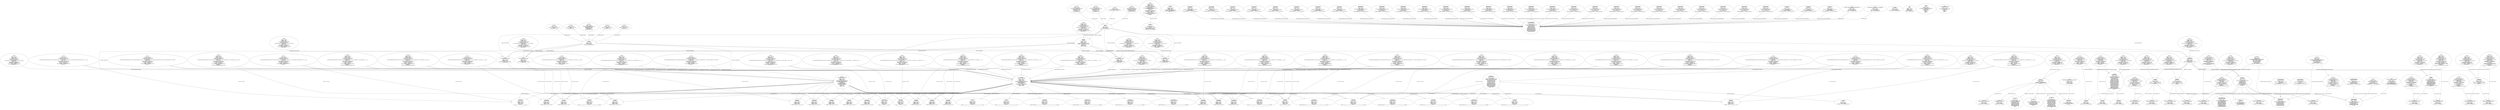 digraph {
	margin=0 ratio=fill
	"Applications.application_2393015356" [label=<<U>Applications</U><BR/><B>analysege_gpLU2.pl</B><BR/><BR/>created =  2022-11-04<BR/>creator =  doug<BR/>id_application =  application_2393015356<BR/>purpose =   Analysis script to # results<BR/>from SSS runs. The output is a<BR/>CSV format summary of the<BR/>results from each run, listing<BR/>the parameters first, then the<BR/>results: the number of<BR/>bankruptcies, the amount of<BR/>land use change, the year of<BR/>extinction of each species, and<BR/>the abundance of each species.<BR/>Number of species at a given<BR/>time step Level of occupancy at<BR/>each time step Shannon index<BR/>and evenness measure.<BR/>language =  Perl>]
	"Applications.application_3831436655" [label=<<U>Applications</U><BR/><B>SSS-StopC2-Cluster-create.sh</B><BR/><BR/>created =  2022-11-04<BR/>creator =  doug<BR/>modified =  2022-11-04<BR/>modifier =  doug<BR/>id_application =  application_3831436655<BR/>language =  Bash>]
	"Applications.application_3852470873" [label=<<U>Applications</U><BR/><B>postprocessing.R</B><BR/><BR/>created =  2022-11-04<BR/>creator =  doug<BR/>description =   A small R script that<BR/>emaulates what Gary did with<BR/>the outputs from the model in<BR/>an R script. That is it<BR/>reconstructs what he did<BR/>originally in what we presume<BR/>was an interactive R session.<BR/>Essentially this scrpt takes<BR/>the combined results from the<BR/>model and: 1. Adds two empty<BR/>columns TSNE.1.X and TSNE.1.Y -<BR/>this were going to be used for<BR/>visualisation of the data, but<BR/>were late abaondoned. The<BR/>columns have been retained, so<BR/>that they do not mess up any<BR/>subsequent programs that use<BR/>the output. 2. Adds an<BR/>incentive column. 3. Removes<BR/>the high bankruptcy rates. 4.<BR/>Removes high expenditure.<BR/>id_application =  application_3852470873<BR/>language =  R>]
	"Applications.application_648609270" [label=<<U>Applications</U><BR/><B>SSS-StopC2-Cluster-expt.pl</B><BR/><BR/>created =  2022-11-04<BR/>creator =  doug<BR/>modified =  2022-11-04<BR/>modifier =  doug<BR/>id_application =  application_648609270<BR/>purpose =  Perl script to create the SSS<BR/>preliminary experiments. These<BR/>are designed to cover<BR/>sinks/nosinks and<BR/>RewardActivity/RewardSpecies,<BR/>at various BETs and ASPs, and<BR/>for flat and var2 market.<BR/>version =  1.0<BR/>licence =  GPLv3<BR/>language =  Perl>]
	"Applications.application_1879050848" [label=<<U>Applications</U><BR/><B>SSS-StopC2-Cluster-create2.sh</B><BR/><BR/>created =  2022-11-04<BR/>creator =  doug<BR/>modified =  2022-11-04<BR/>modifier =  doug<BR/>id_application =  application_1879050848<BR/>language =  Bash>]
	"Applications.application_35542745" [label=<<U>Applications</U><BR/><B>figure2-3part.R</B><BR/><BR/>created =  2022-11-04<BR/>creator =  doug<BR/>description =   Produces 6 graphs for figure<BR/>3 for the paper. The<BR/>configurations to select this<BR/>graphs are kept in a<BR/>configuration file, unlike<BR/>other code this does not take<BR/>these scenarios from the<BR/>commmand line<BR/>id_application =  application_35542745<BR/>language =  R>]
	"Applications.application_2888254445" [label=<<U>Applications</U><BR/><B>SSS-StopC2-Cluster-run.sh</B><BR/><BR/>created =  2022-11-04<BR/>creator =  doug<BR/>modified =  2022-11-04<BR/>modifier =  doug<BR/>id_application =  application_2888254445<BR/>language =  Bash>]
	"Applications.application_3889266591" [label=<<U>Applications</U><BR/><B>nonlinearK4bsI.R</B><BR/><BR/>created =  2022-11-04<BR/>creator =  doug<BR/>description =  This needs supplying<BR/>id_application =  application_3889266591<BR/>language =  R>]
	"Applications.application_3450918915" [label=<<U>Applications</U><BR/><B>fearlus-1.1.5.2_spom-2.3</B><BR/><BR/>created =  2022-11-04<BR/>creator =  doug<BR/>modified =  2022-11-04<BR/>modifier =  doug<BR/>description =  Framework for Evaluation and<BR/>Assessment of Regional Land Use<BR/>Scenarios (FEARLUS) =<BR/>Stochastic Patch Occupancy<BR/>Model (SPOM)<BR/>id_application =  application_3450918915<BR/>version =  1.1.5.2_spom-2.3<BR/>licence =  GPLv3<BR/>language =  Unknown>]
	"Applications.application_2125378781" [label=<<U>Applications</U><BR/><B>SSS-StopC2-Cluster-run2.sh</B><BR/><BR/>created =  2022-11-04<BR/>creator =  doug<BR/>modified =  2022-11-04<BR/>modifier =  doug<BR/>id_application =  application_2125378781<BR/>language =  Bash>]
	"Applications.application_1060615845" [label=<<U>Applications</U><BR/><B>workflow.sh</B><BR/><BR/>created =  2022-11-04<BR/>creator =  doug<BR/>modified =  2022-11-04<BR/>modifier =  doug<BR/>id_application =  application_1060615845<BR/>purpose =  Overall workflow shell script<BR/>version =  1.0<BR/>licence =  GPLv3<BR/>language =  Bash<BR/>model =  fearlus-spom>]
	"Applications.application_4117413268" [label=<<U>Applications</U><BR/><B>table4.R</B><BR/><BR/>created =  2022-11-04<BR/>creator =  doug<BR/>description =   A small script to prodce a<BR/>text version of the table found<BR/>in Polhil et al (2013) -<BR/>Nonlinearities in biodiversity<BR/>incentive schemes: A study<BR/>using an integrated agent-based<BR/>and metacommunity model The<BR/>original diagram was done with<BR/>a mixture of R and Excel. I<BR/>have automated this part.<BR/>id_application =  application_4117413268<BR/>language =  R>]
	"Applications.application_1674429870" [label=<<U>Applications</U><BR/><B>figure2-3s.R</B><BR/><BR/>created =  2022-11-04<BR/>creator =  doug<BR/>description =   Need some stuff here.<BR/>Produces a sunflow plot for the<BR/>paper<BR/>id_application =  application_1674429870<BR/>language =  R>]
	"Applications.application_3379063284" [label=<<U>Applications</U><BR/><B>treehist3.pl</B><BR/><BR/>created =  2022-11-04<BR/>creator =  doug<BR/>description =  Some documentation here,<BR/>please.<BR/>id_application =  application_3379063284<BR/>language =  Perl>]
	"Applications.application_781459499" [label=<<U>Applications</U><BR/><B>figure2-3small.R</B><BR/><BR/>created =  2022-11-04<BR/>creator =  doug<BR/>description =  Some words of wisdom about<BR/>this script.<BR/>id_application =  application_781459499<BR/>language =  R>]
	"Applications.application_1642152293" [label=<<U>Applications</U><BR/><B>postprocessing.sh</B><BR/><BR/>created =  2022-11-04<BR/>creator =  doug<BR/>modified =  2022-11-04<BR/>modifier =  doug<BR/>id_application =  application_1642152293<BR/>language =  Bash>]
	"Containers.container_3955966574" [label=<<U>Containers</U><BR/><BR/>created =  2022-11-04<BR/>creator =  doug<BR/>modified =  2022-11-04<BR/>modifier =  doug<BR/>id_container =  container_3955966574<BR/>location_type =  relative_ref<BR/>location_value = <BR/>/Users/doug/git/ABM-metadata/doc/Reconstructing<BR/>the diagrams and results in<BR/>Polhill et al.docx<BR/>size =  72<BR/>encoding =  us-ascii<BR/>modification_time =  20221021T080040<BR/>update_time =  20221021T080040<BR/>hash =  3955966574<BR/>instance =  paper<BR/>location_documentation =  doc/Reconstructing the<BR/>diagrams and results in Polhill<BR/>et al.docx<BR/>generated_by =  1>]
	"Containers.container_3385239053" [label=<<U>Containers</U><BR/><BR/>created =  2022-11-04<BR/>creator =  doug<BR/>id_container =  container_3385239053<BR/>location_type =  relative_ref<BR/>location_value = <BR/>/Users/doug/git/ABM-metadata/Cluster2/SSS_dir_nosink_ClusterActivity_all_1.0_1.0_flat_25.0_noapproval_0_1.0_/SSS_fearlus__ClusterActivity_all_1.0_1.0_flat_25.0_noapproval_0_1.0_001.fearlus<BR/>size =  1157<BR/>encoding =  us-ascii<BR/>modification_time =  20221104T095409<BR/>update_time =  20221104T095409<BR/>hash =  3385239053<BR/>instance =  _SSS_fearlus<BR/>location_application =  application_3450918915<BR/>generated_by =  1>]
	"Containers.container_505627104" [label=<<U>Containers</U><BR/><BR/>created =  2022-11-04<BR/>creator =  doug<BR/>modified =  2022-11-04<BR/>modifier =  doug<BR/>id_container =  container_505627104<BR/>location_type =  relative_ref<BR/>location_value = <BR/>/Users/doug/git/ABM-metadata/Cluster2-2/SSS_dir_nosink_RewardActivity_all_15.0_1.0_flat_25.0_noapproval_0_1.0_/SSS_incometree______flat_____.tree<BR/>size =  89<BR/>encoding =  us-ascii<BR/>modification_time =  20221104T095450<BR/>update_time =  20221104T095450<BR/>hash =  505627104<BR/>instance =  _SSS_incometree<BR/>location_application =  application_3450918915<BR/>generated_by =  1<BR/>output_of = <BR/>process_32647549959702293885495865014666>]
	"Containers.container_2061300328" [label=<<U>Containers</U><BR/><BR/>created =  2022-11-04<BR/>creator =  doug<BR/>id_container =  container_2061300328<BR/>location_type =  relative_ref<BR/>location_value = <BR/>/Users/doug/git/ABM-metadata/cfg/figure3.cfg<BR/>size =  113<BR/>encoding =  us-ascii<BR/>modification_time =  20220812T083115<BR/>update_time =  20220812T083115<BR/>hash =  2061300328<BR/>instance = <BR/>application_3852470873_figure3_cfg<BR/>location_application =  application_35542745<BR/>generated_by =  1>]
	"Containers.container_648609270" [label=<<U>Containers</U><BR/><BR/>created =  2022-11-04<BR/>creator =  doug<BR/>modified =  2022-11-04<BR/>modifier =  doug<BR/>id_container =  container_648609270<BR/>location_type =  relative_ref<BR/>location_value = <BR/>/Users/doug/git/ABM-metadata/example/SSS-StopC2-Cluster-expt.pl<BR/>size =  57912<BR/>encoding =  us-ascii<BR/>modification_time =  20220823T105235<BR/>update_time =  20220823T105235<BR/>hash =  648609270<BR/>location_application =  application_648609270<BR/>generated_by =  1>]
	"Containers.container_3492367582" [label=<<U>Containers</U><BR/><BR/>created =  2022-11-04<BR/>creator =  doug<BR/>modified =  2022-11-04<BR/>modifier =  doug<BR/>id_container =  container_3492367582<BR/>location_type =  relative_ref<BR/>location_value = <BR/>/Users/doug/git/ABM-metadata/Cluster2/SSS_dir_nosink_ClusterActivity_all_1.0_1.0_flat_25.0_noapproval_0_1.0_/SSS_patch_nosink__________001.csv<BR/>size =  23085<BR/>encoding =  us-ascii<BR/>modification_time =  20221104T095409<BR/>update_time =  20221104T095409<BR/>hash =  3492367582<BR/>instance =  _SSS_patch<BR/>location_application =  application_3450918915<BR/>generated_by =  1<BR/>output_of = <BR/>process_24377640770227183785861811205160>]
	"Containers.container_1104531727" [label=<<U>Containers</U><BR/><BR/>created =  2022-11-04<BR/>creator =  doug<BR/>modified =  2022-11-04<BR/>modifier =  doug<BR/>id_container =  container_1104531727<BR/>location_type =  relative_ref<BR/>location_value = <BR/>/Users/doug/git/ABM-metadata/Cluster2/SSS_dir_nosink_ClusterActivity_all_1.0_1.0_flat_25.0_noapproval_0_1.0_/SSS_report-config_nosink_ClusterActivity_all_1.0_1.0_flat_25.0_noapproval_0_1.0_001.repcfg<BR/>size =  485<BR/>encoding =  us-ascii<BR/>modification_time =  20221104T095409<BR/>update_time =  20221104T095409<BR/>hash =  1104531727<BR/>instance =  _SSS_report-config<BR/>location_application =  application_3450918915<BR/>generated_by =  1<BR/>output_of = <BR/>process_24377640770227183785861811205160>]
	"Containers.container_154998681" [label=<<U>Containers</U><BR/><BR/>created =  2022-11-04<BR/>creator =  doug<BR/>modified =  2022-11-04<BR/>modifier =  doug<BR/>id_container =  container_154998681<BR/>location_type =  relative_ref<BR/>location_value = <BR/>/Users/doug/git/ABM-metadata/final_results.csv<BR/>size =  5402763<BR/>encoding =  us-ascii<BR/>modification_time =  20221104T095732<BR/>update_time =  20221104T095732<BR/>hash =  154998681<BR/>instance = <BR/>application_3379063284_final_results<BR/>location_application =  application_781459499<BR/>generated_by =  1<BR/>output_of = <BR/>process_84173382249466904378854782611709>]
	"Containers.container_3831436655" [label=<<U>Containers</U><BR/><BR/>created =  2022-11-04<BR/>creator =  doug<BR/>modified =  2022-11-04<BR/>modifier =  doug<BR/>id_container =  container_3831436655<BR/>location_type =  relative_ref<BR/>location_value = <BR/>/Users/doug/git/ABM-metadata/example/SSS-StopC2-Cluster-create.sh<BR/>size =  13001<BR/>encoding =  us-ascii<BR/>modification_time =  20221102T151312<BR/>update_time =  20221102T151312<BR/>hash =  3831436655<BR/>location_application =  application_3831436655<BR/>generated_by =  1>]
	"Containers.container_354343442" [label=<<U>Containers</U><BR/><BR/>created =  2022-11-04<BR/>creator =  doug<BR/>modified =  2022-11-04<BR/>modifier =  doug<BR/>id_container =  container_354343442<BR/>location_type =  relative_ref<BR/>location_value = <BR/>/Users/doug/git/ABM-metadata/Cluster2-2/SSS_dir_nosink_RewardActivity_all_15.0_1.0_flat_25.0_noapproval_0_1.0_/SSS_luhab___________.csv<BR/>size =  121<BR/>encoding =  us-ascii<BR/>modification_time =  20221104T095450<BR/>update_time =  20221104T095450<BR/>hash =  354343442<BR/>instance =  _SSS_luhab<BR/>location_application =  application_3450918915<BR/>generated_by =  1<BR/>output_of = <BR/>process_32647549959702293885495865014666>]
	"Containers.container_3025688835" [label=<<U>Containers</U><BR/><BR/>created =  2022-11-04<BR/>creator =  doug<BR/>modified =  2022-11-04<BR/>modifier =  doug<BR/>id_container =  container_3025688835<BR/>location_type =  relative_ref<BR/>location_value = <BR/>/Users/doug/git/ABM-metadata/Cluster2-2/SSS_dir_nosink_RewardActivity_all_15.0_1.0_flat_25.0_noapproval_0_1.0_/SSS_top-level-subpop________noapproval_0_1.0_.ssp<BR/>size =  157<BR/>encoding =  us-ascii<BR/>modification_time =  20221104T095450<BR/>update_time =  20221104T095450<BR/>hash =  3025688835<BR/>instance =  _SSS_top-level-subpop<BR/>location_application =  application_3450918915<BR/>generated_by =  1>]
	"Containers.container_441913555" [label=<<U>Containers</U><BR/><BR/>created =  2022-11-04<BR/>creator =  doug<BR/>modified =  2022-11-04<BR/>modifier =  doug<BR/>id_container =  container_441913555<BR/>location_type =  relative_ref<BR/>location_value = <BR/>/Users/doug/git/ABM-metadata/Cluster2-2/SSS_dir_nosink_RewardActivity_all_15.0_1.0_flat_25.0_noapproval_0_1.0_/SSS_species_nosink__________.csv<BR/>size =  831<BR/>encoding =  us-ascii<BR/>modification_time =  20221104T095450<BR/>update_time =  20221104T095450<BR/>hash =  441913555<BR/>instance =  _SSS_species<BR/>location_application =  application_3450918915<BR/>generated_by =  1>]
	"Containers.container_2486610989" [label=<<U>Containers</U><BR/><BR/>created =  2022-11-04<BR/>creator =  doug<BR/>id_container =  container_2486610989<BR/>location_type =  relative_ref<BR/>location_value = <BR/>/Users/doug/git/ABM-metadata/Cluster2-2/SSS_dir_nosink_RewardActivity_all_15.0_1.0_flat_25.0_noapproval_0_1.0_/SSS_fearlus__RewardActivity_all_15.0_1.0_flat_25.0_noapproval_0_1.0_001.fearlus<BR/>size =  1156<BR/>encoding =  us-ascii<BR/>modification_time =  20221104T095450<BR/>update_time =  20221104T095450<BR/>hash =  2486610989<BR/>instance =  _SSS_fearlus<BR/>location_application =  application_3450918915<BR/>generated_by =  1>]
	"Containers.container_2060874102" [label=<<U>Containers</U><BR/><BR/>created =  2022-11-04<BR/>creator =  doug<BR/>modified =  2022-11-04<BR/>modifier =  doug<BR/>id_container =  container_2060874102<BR/>location_type =  relative_ref<BR/>location_value = <BR/>/Users/doug/git/ABM-metadata/Cluster2-2/SSS_dir_nosink_RewardActivity_all_15.0_1.0_flat_25.0_noapproval_0_1.0_/SSS_sink_nosink__________.csv<BR/>size =  234<BR/>encoding =  us-ascii<BR/>modification_time =  20221104T095450<BR/>update_time =  20221104T095450<BR/>hash =  2060874102<BR/>instance =  _SSS_sink<BR/>location_application =  application_3450918915<BR/>generated_by =  1<BR/>output_of = <BR/>process_32647549959702293885495865014666>]
	"Containers.container_1982026419" [label=<<U>Containers</U><BR/><BR/>created =  2022-11-04<BR/>creator =  doug<BR/>modified =  2022-11-04<BR/>modifier =  doug<BR/>id_container =  container_1982026419<BR/>location_type =  relative_ref<BR/>location_value = <BR/>/Users/doug/git/ABM-metadata/Cluster2-2/SSS_dir_nosink_RewardActivity_all_15.0_1.0_flat_25.0_noapproval_0_1.0_/SSS_climateprob___________.prob<BR/>size =  26<BR/>encoding =  us-ascii<BR/>modification_time =  20221104T095450<BR/>update_time =  20221104T095450<BR/>hash =  1982026419<BR/>instance =  _SSS_climateprob<BR/>location_application =  application_3450918915<BR/>generated_by =  1<BR/>output_of = <BR/>process_32647549959702293885495865014666>]
	"Containers.container_3281505998" [label=<<U>Containers</U><BR/><BR/>created =  2022-11-04<BR/>creator =  doug<BR/>id_container =  container_3281505998<BR/>location_type =  relative_ref<BR/>location_value = <BR/>/Users/doug/git/ABM-metadata/Cluster2/SSS_dir_nosink_ClusterActivity_all_1.0_1.0_flat_25.0_noapproval_0_1.0_/SSS_grid___________001.grd<BR/>size =  1377<BR/>encoding =  us-ascii<BR/>modification_time =  20221104T095409<BR/>update_time =  20221104T095409<BR/>hash =  3281505998<BR/>instance =  _SSS_grid<BR/>location_application =  application_3450918915<BR/>generated_by =  1>]
	"Containers.container_1814970370" [label=<<U>Containers</U><BR/><BR/>created =  2022-11-04<BR/>creator =  doug<BR/>id_container =  container_1814970370<BR/>location_type =  relative_ref<BR/>location_value = <BR/>/Users/doug/git/ABM-metadata/Cluster2-2/SSS_dir_nosink_RewardActivity_all_15.0_1.0_flat_25.0_noapproval_0_1.0_/SSS_government__RewardActivity_all_15.0_1.0______.gov<BR/>size =  46<BR/>encoding =  us-ascii<BR/>modification_time =  20221104T095450<BR/>update_time =  20221104T095450<BR/>hash =  1814970370<BR/>instance =  _SSS_government<BR/>location_application =  application_3450918915<BR/>generated_by =  1>]
	"Containers.container_3244097547" [label=<<U>Containers</U><BR/><BR/>created =  2022-11-04<BR/>creator =  doug<BR/>id_container =  container_3244097547<BR/>location_type =  relative_ref<BR/>location_value = <BR/>/Users/doug/git/ABM-metadata/Cluster2/SSS_dir_nosink_ClusterActivity_all_1.0_1.0_flat_25.0_noapproval_0_1.0_/SSS_government__ClusterActivity_all_1.0_1.0______.gov<BR/>size =  59<BR/>encoding =  us-ascii<BR/>modification_time =  20221104T095409<BR/>update_time =  20221104T095409<BR/>hash =  3244097547<BR/>instance =  _SSS_government<BR/>location_application =  application_3450918915<BR/>generated_by =  1>]
	"Containers.container_35542745" [label=<<U>Containers</U><BR/><BR/>created =  2022-11-04<BR/>creator =  doug<BR/>modified =  2022-11-04<BR/>modifier =  doug<BR/>id_container =  container_35542745<BR/>location_type =  relative_ref<BR/>location_value = <BR/>/Users/doug/git/ABM-metadata/example/figure2-3part.R<BR/>size =  5059<BR/>encoding =  us-ascii<BR/>modification_time =  20220823T105235<BR/>update_time =  20220823T105235<BR/>hash =  35542745<BR/>location_application =  application_35542745<BR/>generated_by =  1>]
	"Containers.container_3822372714" [label=<<U>Containers</U><BR/><BR/>created =  2022-11-04<BR/>creator =  doug<BR/>id_container =  container_3822372714<BR/>location_type =  relative_ref<BR/>location_value = <BR/>/Users/doug/git/ABM-metadata/table4.paper.csv<BR/>size =  1185<BR/>encoding =  us-ascii<BR/>modification_time =  20221104T095828<BR/>update_time =  20221104T095828<BR/>hash =  3822372714<BR/>instance = <BR/>application_3889266591_table4_paper<BR/>generated_by =  1<BR/>output_of = <BR/>process_15967785062491995657046547886174>]
	"Containers.container_900718909" [label=<<U>Containers</U><BR/><BR/>created =  2022-11-04<BR/>creator =  doug<BR/>modified =  2022-11-04<BR/>modifier =  doug<BR/>id_container =  container_900718909<BR/>location_type =  relative_ref<BR/>location_value = <BR/>/Users/doug/git/ABM-metadata/Cluster2-2/SSS_dir_nosink_RewardActivity_all_15.0_1.0_flat_25.0_noapproval_0_1.0_/SSS_economyprob___________.prob<BR/>size =  27<BR/>encoding =  us-ascii<BR/>modification_time =  20221104T095450<BR/>update_time =  20221104T095450<BR/>hash =  900718909<BR/>instance =  _SSS_economyprob<BR/>location_application =  application_3450918915<BR/>generated_by =  1<BR/>output_of = <BR/>process_32647549959702293885495865014666>]
	"Containers.container_3059748517" [label=<<U>Containers</U><BR/><BR/>created =  2022-11-04<BR/>creator =  doug<BR/>modified =  2022-11-04<BR/>modifier =  doug<BR/>id_container =  container_3059748517<BR/>location_type =  relative_ref<BR/>location_value = <BR/>/Users/doug/git/ABM-metadata/Cluster2/SSS_dir_nosink_ClusterActivity_all_1.0_1.0_flat_25.0_noapproval_0_1.0_/SSS_spom_nosink__________001.spom<BR/>size =  2411<BR/>encoding =  us-ascii<BR/>modification_time =  20221104T095409<BR/>update_time =  20221104T095409<BR/>hash =  3059748517<BR/>instance =  _SSS_spom<BR/>location_application =  application_3450918915<BR/>generated_by =  1<BR/>output_of = <BR/>process_24377640770227183785861811205160>]
	"Containers.container_1317679464" [label=<<U>Containers</U><BR/><BR/>created =  2022-11-04<BR/>creator =  doug<BR/>id_container =  container_1317679464<BR/>location_type =  relative_ref<BR/>location_value = <BR/>/Users/doug/git/ABM-metadata/figure3.pdf<BR/>size =  181985<BR/>encoding =  binary<BR/>modification_time =  20221104T095754<BR/>update_time =  20221104T095754<BR/>hash =  1317679464<BR/>instance =  application_3852470873_figure3<BR/>generated_by =  1<BR/>output_of = <BR/>process_51336012077264406511768403296200>]
	"Containers.container_4244861534" [label=<<U>Containers</U><BR/><BR/>created =  2022-11-04<BR/>creator =  doug<BR/>id_container =  container_4244861534<BR/>location_type =  relative_ref<BR/>location_value = <BR/>/Users/doug/git/ABM-metadata/figure4.a_and_b.pdf<BR/>size =  41990<BR/>encoding =  binary<BR/>modification_time =  20221104T095841<BR/>update_time =  20221104T095841<BR/>hash =  4244861534<BR/>instance =  application_4117413268_figure4<BR/>generated_by =  1<BR/>output_of = <BR/>process_71659840306162623466247957880919>]
	"Containers.container_851790836" [label=<<U>Containers</U><BR/><BR/>created =  2022-11-04<BR/>creator =  doug<BR/>modified =  2022-11-04<BR/>modifier =  doug<BR/>id_container =  container_851790836<BR/>location_type =  relative_ref<BR/>location_value = <BR/>/Users/doug/git/ABM-metadata/table4.csv<BR/>size =  23299<BR/>encoding =  us-ascii<BR/>modification_time =  20221104T095818<BR/>update_time =  20221104T095818<BR/>hash =  851790836<BR/>instance =  application_3889266591_table4<BR/>location_application =  application_4117413268<BR/>generated_by =  1<BR/>output_of = <BR/>process_31372392246113442195754206783606>]
	"Containers.container_1642152293" [label=<<U>Containers</U><BR/><BR/>created =  2022-11-04<BR/>creator =  doug<BR/>modified =  2022-11-04<BR/>modifier =  doug<BR/>id_container =  container_1642152293<BR/>location_type =  relative_ref<BR/>location_value = <BR/>/Users/doug/git/ABM-metadata/example/postprocessing.sh<BR/>size =  42562<BR/>encoding =  us-ascii<BR/>modification_time =  20221102T144210<BR/>update_time =  20221102T144210<BR/>hash =  1642152293<BR/>location_application =  application_1642152293<BR/>generated_by =  1>]
	"Containers.container_2975161213" [label=<<U>Containers</U><BR/><BR/>created =  2022-11-04<BR/>creator =  doug<BR/>id_container =  container_2975161213<BR/>location_type =  relative_ref<BR/>location_value = <BR/>/Users/doug/git/ABM-metadata/LOBEC.rpart3Xfr.pdf<BR/>size =  4835<BR/>encoding =  binary<BR/>modification_time =  20221104T095855<BR/>update_time =  20221104T095855<BR/>hash =  2975161213<BR/>instance =  application_1674429870_figure5<BR/>generated_by =  1<BR/>output_of = <BR/>process_74608150474784443300043870064775>]
	"Containers.container_1082825375" [label=<<U>Containers</U><BR/><BR/>created =  2022-11-04<BR/>creator =  doug<BR/>id_container =  container_1082825375<BR/>location_type =  relative_ref<BR/>location_value = <BR/>/Users/doug/git/ABM-metadata/appendix.pdf<BR/>size =  161949<BR/>encoding =  binary<BR/>modification_time =  20221104T095911<BR/>update_time =  20221104T095911<BR/>hash =  1082825375<BR/>instance = <BR/>application_3379063284_appendix<BR/>generated_by =  1<BR/>output_of = <BR/>process_12962392096843590219079791202017>]
	"Containers.container_1879050848" [label=<<U>Containers</U><BR/><BR/>created =  2022-11-04<BR/>creator =  doug<BR/>modified =  2022-11-04<BR/>modifier =  doug<BR/>id_container =  container_1879050848<BR/>location_type =  relative_ref<BR/>location_value = <BR/>/Users/doug/git/ABM-metadata/example/SSS-StopC2-Cluster-create2.sh<BR/>size =  12650<BR/>encoding =  us-ascii<BR/>modification_time =  20221102T143409<BR/>update_time =  20221102T143409<BR/>hash =  1879050848<BR/>location_application =  application_1879050848<BR/>generated_by =  1>]
	"Containers.container_3470971297" [label=<<U>Containers</U><BR/><BR/>created =  2022-11-04<BR/>creator =  doug<BR/>id_container =  container_3470971297<BR/>location_type =  relative_ref<BR/>location_value = <BR/>/Users/doug/git/ABM-metadata/Cluster2-2/SSS_dir_nosink_RewardActivity_all_15.0_1.0_flat_25.0_noapproval_0_1.0_/SSS_grid___________001.grd<BR/>size =  1377<BR/>encoding =  us-ascii<BR/>modification_time =  20221104T095450<BR/>update_time =  20221104T095450<BR/>hash =  3470971297<BR/>instance =  _SSS_grid<BR/>location_application =  application_3450918915<BR/>generated_by =  1>]
	"Containers.container_2387213333" [label=<<U>Containers</U><BR/><BR/>created =  2022-11-04<BR/>creator =  doug<BR/>modified =  2022-11-04<BR/>modifier =  doug<BR/>id_container =  container_2387213333<BR/>location_type =  relative_ref<BR/>location_value = <BR/>/Users/doug/git/ABM-metadata/Cluster2-2/SSS_dir_nosink_RewardActivity_all_15.0_1.0_flat_25.0_noapproval_0_1.0_/SSS_subpop________noapproval_0_1.0_.sp<BR/>size =  2112<BR/>encoding =  us-ascii<BR/>modification_time =  20221104T095450<BR/>update_time =  20221104T095450<BR/>hash =  2387213333<BR/>instance =  _SSS_subpop<BR/>location_application =  application_3450918915<BR/>generated_by =  1>]
	"Containers.container_800277554" [label=<<U>Containers</U><BR/><BR/>created =  2022-11-04<BR/>creator =  doug<BR/>modified =  2022-11-04<BR/>modifier =  doug<BR/>id_container =  container_800277554<BR/>location_type =  relative_ref<BR/>location_value = <BR/>/Users/doug/git/ABM-metadata/Cluster2-2/SSS_dir_nosink_RewardActivity_all_15.0_1.0_flat_25.0_noapproval_0_1.0_/SSS_patch_nosink__________001.csv<BR/>size =  23085<BR/>encoding =  us-ascii<BR/>modification_time =  20221104T095450<BR/>update_time =  20221104T095450<BR/>hash =  800277554<BR/>instance =  _SSS_patch<BR/>location_application =  application_3450918915<BR/>generated_by =  1<BR/>output_of = <BR/>process_32647549959702293885495865014666>]
	"Containers.container_4235735972" [label=<<U>Containers</U><BR/><BR/>created =  2022-11-04<BR/>creator =  doug<BR/>modified =  2022-11-04<BR/>modifier =  doug<BR/>id_container =  container_4235735972<BR/>location_type =  relative_ref<BR/>location_value = <BR/>/Users/doug/git/ABM-metadata/Cluster2-2/SSS_dir_nosink_RewardActivity_all_15.0_1.0_flat_25.0_noapproval_0_1.0_/SSS_report-config_nosink_RewardActivity_all_15.0_1.0_flat_25.0_noapproval_0_1.0_001.repcfg<BR/>size =  485<BR/>encoding =  us-ascii<BR/>modification_time =  20221104T095450<BR/>update_time =  20221104T095450<BR/>hash =  4235735972<BR/>instance =  _SSS_report-config<BR/>location_application =  application_3450918915<BR/>generated_by =  1<BR/>output_of = <BR/>process_32647549959702293885495865014666>]
	"Containers.container_3307537171" [label=<<U>Containers</U><BR/><BR/>created =  2022-11-04<BR/>creator =  doug<BR/>modified =  2022-11-04<BR/>modifier =  doug<BR/>id_container =  container_3307537171<BR/>location_type =  relative_ref<BR/>location_value = <BR/>/Users/doug/git/ABM-metadata/Cluster2-2/SSS_dir_nosink_RewardActivity_all_15.0_1.0_flat_25.0_noapproval_0_1.0_/SSS_yielddata___________.data<BR/>size =  196<BR/>encoding =  us-ascii<BR/>modification_time =  20221104T095450<BR/>update_time =  20221104T095450<BR/>hash =  3307537171<BR/>instance =  _SSS_yielddata<BR/>location_application =  application_3450918915<BR/>generated_by =  1<BR/>output_of = <BR/>process_32647549959702293885495865014666>]
	"Containers.container_2407600617" [label=<<U>Containers</U><BR/><BR/>created =  2022-11-04<BR/>creator =  doug<BR/>id_container =  container_2407600617<BR/>location_type =  relative_ref<BR/>location_value = <BR/>/Users/doug/git/ABM-metadata/cfg/scenarios.cfg<BR/>size =  1442<BR/>encoding =  us-ascii<BR/>modification_time =  20220812T083115<BR/>update_time =  20220812T083115<BR/>hash =  2407600617<BR/>instance =  _scenarios<BR/>location_application =  application_3852470873<BR/>generated_by =  1>]
	"Containers.container_878886043" [label=<<U>Containers</U><BR/><BR/>created =  2022-11-04<BR/>creator =  doug<BR/>modified =  2022-11-04<BR/>modifier =  doug<BR/>id_container =  container_878886043<BR/>location_type =  relative_ref<BR/>location_value = <BR/>/Users/doug/git/ABM-metadata/Cluster2-2/SSS_dir_nosink_RewardActivity_all_15.0_1.0_flat_25.0_noapproval_0_1.0_/SSS_dummy___________-7.csv<BR/>size =  93<BR/>encoding =  us-ascii<BR/>modification_time =  20221104T095450<BR/>update_time =  20221104T095450<BR/>hash =  878886043<BR/>instance =  _SSS_dummy<BR/>location_application =  application_3450918915<BR/>generated_by =  1<BR/>output_of = <BR/>process_32647549959702293885495865014666>]
	"Containers.container_2865400753" [label=<<U>Containers</U><BR/><BR/>created =  2022-11-04<BR/>creator =  doug<BR/>modified =  2022-11-04<BR/>modifier =  doug<BR/>id_container =  container_2865400753<BR/>location_type =  relative_ref<BR/>location_value = <BR/>/Users/doug/git/ABM-metadata/Cluster2-2/SSS_dir_nosink_RewardActivity_all_15.0_1.0_flat_25.0_noapproval_0_1.0_/SSS_incomedata______flat_____.data<BR/>size =  130<BR/>encoding =  us-ascii<BR/>modification_time =  20221104T095450<BR/>update_time =  20221104T095450<BR/>hash =  2865400753<BR/>instance =  _SSS_incomedata<BR/>location_application =  application_3450918915<BR/>generated_by =  1<BR/>output_of = <BR/>process_32647549959702293885495865014666>]
	"Containers.container_4294967295" [label=<<U>Containers</U><BR/><BR/>created =  2022-11-04<BR/>creator =  doug<BR/>modified =  2022-11-04<BR/>modifier =  doug<BR/>id_container =  container_4294967295<BR/>location_type =  relative_ref<BR/>location_value = <BR/>/Users/doug/git/ABM-metadata/Cluster2-2/SSS_dir_nosink_RewardActivity_all_15.0_1.0_flat_25.0_noapproval_0_1.0_/SSS_spomresult_nosink_RewardActivity_all_15.0_1.0_flat_25.0_noapproval_0_1.0_001-area.csv<BR/>size =  0<BR/>encoding =  binary<BR/>modification_time =  20221021T132003<BR/>update_time =  20221021T132003<BR/>hash =  4294967295<BR/>instance =  _SSS_spomresult_area<BR/>location_application =  application_3450918915<BR/>generated_by =  1<BR/>output_of = <BR/>process_23222129888649347509041510897074>]
	"Containers.container_2888254445" [label=<<U>Containers</U><BR/><BR/>created =  2022-11-04<BR/>creator =  doug<BR/>modified =  2022-11-04<BR/>modifier =  doug<BR/>id_container =  container_2888254445<BR/>location_type =  relative_ref<BR/>location_value = <BR/>/Users/doug/git/ABM-metadata/example/SSS-StopC2-Cluster-run.sh<BR/>size =  21733<BR/>encoding =  us-ascii<BR/>modification_time =  20221031T114329<BR/>update_time =  20221031T114329<BR/>hash =  2888254445<BR/>location_application =  application_2888254445<BR/>generated_by =  1>]
	"Containers.container_1026862626" [label=<<U>Containers</U><BR/><BR/>created =  2022-11-04<BR/>creator =  doug<BR/>id_container =  container_1026862626<BR/>location_type =  relative_ref<BR/>location_value = <BR/>/Users/doug/git/ABM-metadata/Cluster2/SSS_dir_nosink_ClusterActivity_all_1.0_1.0_flat_25.0_noapproval_0_1.0_/SSS_top-level_nosink_ClusterActivity_all_1.0_1.0_flat_25.0_noapproval_0_1.0_001.model<BR/>size =  233<BR/>encoding =  us-ascii<BR/>modification_time =  20221104T095409<BR/>update_time =  20221104T095409<BR/>hash =  1026862626<BR/>instance =  _SSS_top-level<BR/>location_application =  application_3450918915<BR/>generated_by =  1>]
	"Containers.container_3889266591" [label=<<U>Containers</U><BR/><BR/>created =  2022-11-04<BR/>creator =  doug<BR/>modified =  2022-11-04<BR/>modifier =  doug<BR/>id_container =  container_3889266591<BR/>location_type =  relative_ref<BR/>location_value = <BR/>/Users/doug/git/ABM-metadata/example/nonlinearK4bsI.R<BR/>size =  6619<BR/>encoding =  us-ascii<BR/>modification_time =  20220823T105235<BR/>update_time =  20220823T105235<BR/>hash =  3889266591<BR/>location_application =  application_3889266591<BR/>generated_by =  1>]
	"Containers.container_4117413268" [label=<<U>Containers</U><BR/><BR/>created =  2022-11-04<BR/>creator =  doug<BR/>modified =  2022-11-04<BR/>modifier =  doug<BR/>id_container =  container_4117413268<BR/>location_type =  relative_ref<BR/>location_value = <BR/>/Users/doug/git/ABM-metadata/example/table4.R<BR/>size =  1187<BR/>encoding =  us-ascii<BR/>modification_time =  20221010T105923<BR/>update_time =  20221010T105923<BR/>hash =  4117413268<BR/>location_application =  application_4117413268<BR/>generated_by =  1>]
	"Containers.container_1674429870" [label=<<U>Containers</U><BR/><BR/>created =  2022-11-04<BR/>creator =  doug<BR/>modified =  2022-11-04<BR/>modifier =  doug<BR/>id_container =  container_1674429870<BR/>location_type =  relative_ref<BR/>location_value = <BR/>/Users/doug/git/ABM-metadata/example/figure2-3s.R<BR/>size =  4665<BR/>encoding =  us-ascii<BR/>modification_time =  20220823T105235<BR/>update_time =  20220823T105235<BR/>hash =  1674429870<BR/>location_application =  application_1674429870<BR/>generated_by =  1>]
	"Containers.container_3379063284" [label=<<U>Containers</U><BR/><BR/>created =  2022-11-04<BR/>creator =  doug<BR/>modified =  2022-11-04<BR/>modifier =  doug<BR/>id_container =  container_3379063284<BR/>location_type =  relative_ref<BR/>location_value = <BR/>/Users/doug/git/ABM-metadata/example/treehist3.pl<BR/>size =  8135<BR/>encoding =  us-ascii<BR/>modification_time =  20221021T130202<BR/>update_time =  20221021T130202<BR/>hash =  3379063284<BR/>location_application =  application_3379063284<BR/>generated_by =  1>]
	"Containers.container_3450918915" [label=<<U>Containers</U><BR/><BR/>created =  2022-11-04<BR/>creator =  doug<BR/>modified =  2022-11-04<BR/>modifier =  doug<BR/>id_container =  container_3450918915<BR/>location_type =  relative_ref<BR/>location_value = <BR/>/Users/doug/git/ABM-metadata/example/fearlus-1.1.5.2_spom-2.3<BR/>size =  7110319<BR/>encoding =  binary<BR/>modification_time =  20221031T110654<BR/>update_time =  20221031T110654<BR/>hash =  3450918915<BR/>location_application =  application_3450918915<BR/>generated_by =  1>]
	"Containers.container_781459499" [label=<<U>Containers</U><BR/><BR/>created =  2022-11-04<BR/>creator =  doug<BR/>modified =  2022-11-04<BR/>modifier =  doug<BR/>id_container =  container_781459499<BR/>location_type =  relative_ref<BR/>location_value = <BR/>/Users/doug/git/ABM-metadata/example/figure2-3small.R<BR/>size =  4598<BR/>encoding =  us-ascii<BR/>modification_time =  20220823T105235<BR/>update_time =  20220823T105235<BR/>hash =  781459499<BR/>location_application =  application_781459499<BR/>generated_by =  1>]
	"Containers.container_2125378781" [label=<<U>Containers</U><BR/><BR/>created =  2022-11-04<BR/>creator =  doug<BR/>modified =  2022-11-04<BR/>modifier =  doug<BR/>id_container =  container_2125378781<BR/>location_type =  relative_ref<BR/>location_value = <BR/>/Users/doug/git/ABM-metadata/example/SSS-StopC2-Cluster-run2.sh<BR/>size =  23029<BR/>encoding =  us-ascii<BR/>modification_time =  20221031T114345<BR/>update_time =  20221031T114345<BR/>hash =  2125378781<BR/>location_application =  application_2125378781<BR/>generated_by =  1>]
	"Containers.container_2050039078" [label=<<U>Containers</U><BR/><BR/>created =  2022-11-04<BR/>creator =  doug<BR/>modified =  2022-11-04<BR/>modifier =  doug<BR/>id_container =  container_2050039078<BR/>location_type =  relative_ref<BR/>location_value = <BR/>/Users/doug/git/ABM-metadata/Cluster2-2/SSS_dir_nosink_RewardActivity_all_15.0_1.0_flat_25.0_noapproval_0_1.0_/SSS_economystate______flat_____.state<BR/>size =  1809<BR/>encoding =  us-ascii<BR/>modification_time =  20221104T095450<BR/>update_time =  20221104T095450<BR/>hash =  2050039078<BR/>instance =  _SSS_economystate<BR/>location_application =  application_3450918915<BR/>generated_by =  1>]
	"Containers.container_2759060318" [label=<<U>Containers</U><BR/><BR/>created =  2022-11-04<BR/>creator =  doug<BR/>id_container =  container_2759060318<BR/>location_type =  relative_ref<BR/>location_value = <BR/>/Users/doug/git/ABM-metadata/Cluster2-2/SSS_dir_nosink_RewardActivity_all_15.0_1.0_flat_25.0_noapproval_0_1.0_/SSS_top-level_nosink_RewardActivity_all_15.0_1.0_flat_25.0_noapproval_0_1.0_001.model<BR/>size =  233<BR/>encoding =  us-ascii<BR/>modification_time =  20221104T095450<BR/>update_time =  20221104T095450<BR/>hash =  2759060318<BR/>instance =  _SSS_top-level<BR/>location_application =  application_3450918915<BR/>generated_by =  1>]
	"Containers.container_2056384913" [label=<<U>Containers</U><BR/><BR/>created =  2022-11-04<BR/>creator =  doug<BR/>modified =  2022-11-04<BR/>modifier =  doug<BR/>id_container =  container_2056384913<BR/>location_type =  relative_ref<BR/>location_value = <BR/>/Users/doug/git/ABM-metadata/Cluster2-2/SSS_dir_nosink_RewardActivity_all_15.0_1.0_flat_25.0_noapproval_0_1.0_/SSS_yieldtree___________.tree<BR/>size =  109<BR/>encoding =  us-ascii<BR/>modification_time =  20221104T095450<BR/>update_time =  20221104T095450<BR/>hash =  2056384913<BR/>instance =  _SSS_yieldtree<BR/>location_application =  application_3450918915<BR/>generated_by =  1>]
	"Containers.container_2582525701" [label=<<U>Containers</U><BR/><BR/>created =  2022-11-04<BR/>creator =  doug<BR/>modified =  2022-11-04<BR/>modifier =  doug<BR/>id_container =  container_2582525701<BR/>location_type =  relative_ref<BR/>location_value = <BR/>/Users/doug/git/ABM-metadata/Cluster2-2/SSS_dir_nosink_RewardActivity_all_15.0_1.0_flat_25.0_noapproval_0_1.0_/SSS_spom_nosink__________001.spom<BR/>size =  2411<BR/>encoding =  us-ascii<BR/>modification_time =  20221104T095450<BR/>update_time =  20221104T095450<BR/>hash =  2582525701<BR/>instance =  _SSS_spom<BR/>location_application =  application_3450918915<BR/>generated_by =  1<BR/>output_of = <BR/>process_32647549959702293885495865014666>]
	"Containers.container_1060615845" [label=<<U>Containers</U><BR/><BR/>created =  2022-11-04<BR/>creator =  doug<BR/>modified =  2022-11-04<BR/>modifier =  doug<BR/>id_container =  container_1060615845<BR/>location_type =  relative_ref<BR/>location_value = <BR/>/Users/doug/git/ABM-metadata/example/workflow.sh<BR/>size =  8791<BR/>encoding =  us-ascii<BR/>modification_time =  20221102T143435<BR/>update_time =  20221102T143435<BR/>hash =  1060615845<BR/>location_application =  application_1060615845<BR/>generated_by =  1>]
	"Containers.container_2393015356" [label=<<U>Containers</U><BR/><BR/>created =  2022-11-04<BR/>creator =  doug<BR/>modified =  2022-11-04<BR/>modifier =  doug<BR/>id_container =  container_2393015356<BR/>location_type =  relative_ref<BR/>location_value = <BR/>/Users/doug/git/ABM-metadata/example/analysege_gpLU2.pl<BR/>size =  24796<BR/>encoding =  us-ascii<BR/>modification_time =  20221007T124807<BR/>update_time =  20221007T124807<BR/>hash =  2393015356<BR/>location_application =  application_2393015356<BR/>generated_by =  1>]
	"Containers.container_3852470873" [label=<<U>Containers</U><BR/><BR/>created =  2022-11-04<BR/>creator =  doug<BR/>modified =  2022-11-04<BR/>modifier =  doug<BR/>id_container =  container_3852470873<BR/>location_type =  relative_ref<BR/>location_value = <BR/>/Users/doug/git/ABM-metadata/example/postprocessing.R<BR/>size =  1382<BR/>encoding =  us-ascii<BR/>modification_time =  20221010T100647<BR/>update_time =  20221010T100647<BR/>hash =  3852470873<BR/>location_application =  application_3852470873<BR/>generated_by =  1>]
	"Containers.container_2495143996" [label=<<U>Containers</U><BR/><BR/>created =  2022-11-04<BR/>creator =  doug<BR/>id_container =  container_2495143996<BR/>location_type =  relative_ref<BR/>location_value = <BR/>/Users/doug/git/ABM-metadata/all_results.csv<BR/>size =  6309253<BR/>encoding =  us-ascii<BR/>modification_time =  20221104T095714<BR/>update_time =  20221104T095714<BR/>hash =  2495143996<BR/>instance =  _all_results<BR/>location_application =  application_3852470873<BR/>generated_by =  1>]
	"ContainerTypes.paper" [label=<<U>ContainerTypes</U><BR/><B>paper</B><BR/><BR/>created =  2022-11-04<BR/>creator =  doug<BR/>description =  Published or draft paper<BR/>format = <BR/>application/pdf;application/msword<BR/>identifier =  magic:^.*Microsoft<BR/>Word*$;magic:^.*PDF Document.*$>]
	"ContainerTypes.application_3852470873_final_results" [label=<<U>ContainerTypes</U><BR/><B>application_3852470873_final_results</B><BR/><BR/>created =  2022-11-04<BR/>creator =  doug<BR/>format =  text/plain<BR/>identifier =  name:^final_results.csv$>]
	"ContainerTypes.application_3852470873_figure3_cfg" [label=<<U>ContainerTypes</U><BR/><B>application_3852470873_figure3_cfg</B><BR/><BR/>created =  2022-11-04<BR/>creator =  doug<BR/>format =  text/plain<BR/>identifier =  name:^cfg\/figure3\.cfg$>]
	"ContainerTypes.application_3852470873_figure3" [label=<<U>ContainerTypes</U><BR/><B>application_3852470873_figure3</B><BR/><BR/>created =  2022-11-04<BR/>creator =  doug<BR/>format =  text/plain<BR/>identifier =  name:^figure3.pdf$>]
	"ContainerTypes._SSS_top-level" [label=<<U>ContainerTypes</U><BR/><B>_SSS_top-level</B><BR/><BR/>created =  2022-11-04<BR/>creator =  doug<BR/>modified =  2022-11-04<BR/>modifier =  doug<BR/>format =  text/plain<BR/>identifier = <BR/>name:_[^_]+_[^_]+_[^_]+_[^_]+_[^_]+_[^_]+_[^_]+_[^_]+_[^_]+_[^_]+_[^_]+.model>]
	"ContainerTypes._SSS_dummy" [label=<<U>ContainerTypes</U><BR/><B>_SSS_dummy</B><BR/><BR/>created =  2022-11-04<BR/>creator =  doug<BR/>modified =  2022-11-04<BR/>modifier =  doug<BR/>format =  text/plain<BR/>identifier =  name:___________[^_]+.csv>]
	"ContainerTypes.application_35542745_final_results" [label=<<U>ContainerTypes</U><BR/><B>application_35542745_final_results</B><BR/><BR/>created =  2022-11-04<BR/>creator =  doug<BR/>format =  text/plain<BR/>identifier =  name:^final_results.csv$>]
	"ContainerTypes.application_35542745_table4" [label=<<U>ContainerTypes</U><BR/><B>application_35542745_table4</B><BR/><BR/>created =  2022-11-04<BR/>creator =  doug<BR/>format =  text/plain<BR/>identifier =  name:^table4.csv$>]
	"ContainerTypes.application_4117413268_figure4" [label=<<U>ContainerTypes</U><BR/><B>application_4117413268_figure4</B><BR/><BR/>created =  2022-11-04<BR/>creator =  doug<BR/>format =  text/plain<BR/>identifier =  name:^figure4.*\.pdf$>]
	"ContainerTypes._SSS_species" [label=<<U>ContainerTypes</U><BR/><B>_SSS_species</B><BR/><BR/>created =  2022-11-04<BR/>creator =  doug<BR/>modified =  2022-11-04<BR/>modifier =  doug<BR/>format =  text/plain<BR/>identifier =  name:_[^_]+__________.csv>]
	"ContainerTypes.application_1674429870_figure5" [label=<<U>ContainerTypes</U><BR/><B>application_1674429870_figure5</B><BR/><BR/>created =  2022-11-04<BR/>creator =  doug<BR/>format =  text/plain<BR/>identifier =  name:^.*.PDF$>]
	"ContainerTypes.application_3889266591_table4" [label=<<U>ContainerTypes</U><BR/><B>application_3889266591_table4</B><BR/><BR/>created =  2022-11-04<BR/>creator =  doug<BR/>format =  text/plain<BR/>identifier =  name:^table4.csv$>]
	"ContainerTypes._SSS_economystate" [label=<<U>ContainerTypes</U><BR/><B>_SSS_economystate</B><BR/><BR/>created =  2022-11-04<BR/>creator =  doug<BR/>modified =  2022-11-04<BR/>modifier =  doug<BR/>format =  text/plain<BR/>identifier =  name:______[^_]+_____.state>]
	"ContainerTypes.application_3889266591_table4_paper" [label=<<U>ContainerTypes</U><BR/><B>application_3889266591_table4_paper</B><BR/><BR/>created =  2022-11-04<BR/>creator =  doug<BR/>format =  text/plain<BR/>identifier =  name:^table4.paper.csv$>]
	"ContainerTypes._SSS_top-level-subpop" [label=<<U>ContainerTypes</U><BR/><B>_SSS_top-level-subpop</B><BR/><BR/>created =  2022-11-04<BR/>creator =  doug<BR/>modified =  2022-11-04<BR/>modifier =  doug<BR/>format =  text/plain<BR/>identifier = <BR/>name:________[^_]+_[^_]+_[^_]+_.ssp>]
	"ContainerTypes._SSS_grid" [label=<<U>ContainerTypes</U><BR/><B>_SSS_grid</B><BR/><BR/>created =  2022-11-04<BR/>creator =  doug<BR/>modified =  2022-11-04<BR/>modifier =  doug<BR/>format =  text/plain<BR/>identifier =  name:___________[^_]+.grd>]
	"ContainerTypes.application_3379063284_appendix" [label=<<U>ContainerTypes</U><BR/><B>application_3379063284_appendix</B><BR/><BR/>created =  2022-11-04<BR/>creator =  doug<BR/>format =  text/plain<BR/>identifier =  name:^appendix.pdf$>]
	"ContainerTypes.application_4117413268_final_results" [label=<<U>ContainerTypes</U><BR/><B>application_4117413268_final_results</B><BR/><BR/>created =  2022-11-04<BR/>creator =  doug<BR/>format =  text/plain<BR/>identifier =  name:^final_results.csv$>]
	"ContainerTypes._SSS_subpop" [label=<<U>ContainerTypes</U><BR/><B>_SSS_subpop</B><BR/><BR/>created =  2022-11-04<BR/>creator =  doug<BR/>modified =  2022-11-04<BR/>modifier =  doug<BR/>format =  text/plain<BR/>identifier = <BR/>name:________[^_]+_[^_]+_[^_]+_.sp>]
	"ContainerTypes._SSS_yieldtree" [label=<<U>ContainerTypes</U><BR/><B>_SSS_yieldtree</B><BR/><BR/>created =  2022-11-04<BR/>creator =  doug<BR/>modified =  2022-11-04<BR/>modifier =  doug<BR/>format =  text/plain<BR/>identifier =  name:___________.tree>]
	"ContainerTypes.application_1674429870_final_results" [label=<<U>ContainerTypes</U><BR/><B>application_1674429870_final_results</B><BR/><BR/>created =  2022-11-04<BR/>creator =  doug<BR/>format =  text/plain<BR/>identifier =  name:^final_results.csv$>]
	"ContainerTypes._SSS_fearlus" [label=<<U>ContainerTypes</U><BR/><B>_SSS_fearlus</B><BR/><BR/>created =  2022-11-04<BR/>creator =  doug<BR/>modified =  2022-11-04<BR/>modifier =  doug<BR/>format =  text/plain<BR/>identifier = <BR/>name:__[^_]+_[^_]+_[^_]+_[^_]+_[^_]+_[^_]+_[^_]+_[^_]+_[^_]+_[^_]+.fearlus>]
	"ContainerTypes._SSS_incomedata" [label=<<U>ContainerTypes</U><BR/><B>_SSS_incomedata</B><BR/><BR/>created =  2022-11-04<BR/>creator =  doug<BR/>modified =  2022-11-04<BR/>modifier =  doug<BR/>format =  text/plain<BR/>identifier =  name:______[^_]+_____.data>]
	"ContainerTypes._SSS_government" [label=<<U>ContainerTypes</U><BR/><B>_SSS_government</B><BR/><BR/>created =  2022-11-04<BR/>creator =  doug<BR/>modified =  2022-11-04<BR/>modifier =  doug<BR/>format =  text/plain<BR/>identifier = <BR/>name:__[^_]+_[^_]+_[^_]+_[^_]+______.gov>]
	"ContainerTypes._SSS_sink" [label=<<U>ContainerTypes</U><BR/><B>_SSS_sink</B><BR/><BR/>created =  2022-11-04<BR/>creator =  doug<BR/>modified =  2022-11-04<BR/>modifier =  doug<BR/>format =  text/plain<BR/>identifier =  name:_[^_]+__________.csv>]
	"ContainerTypes.application_3379063284_final_results" [label=<<U>ContainerTypes</U><BR/><B>application_3379063284_final_results</B><BR/><BR/>created =  2022-11-04<BR/>creator =  doug<BR/>format =  text/plain<BR/>identifier =  name:^final_results.csv$>]
	"ContainerTypes._SSS_incometree" [label=<<U>ContainerTypes</U><BR/><B>_SSS_incometree</B><BR/><BR/>created =  2022-11-04<BR/>creator =  doug<BR/>modified =  2022-11-04<BR/>modifier =  doug<BR/>format =  text/plain<BR/>identifier =  name:______[^_]+_____.tree>]
	"ContainerTypes._SSS_event" [label=<<U>ContainerTypes</U><BR/><B>_SSS_event</B><BR/><BR/>created =  2022-11-04<BR/>creator =  doug<BR/>modified =  2022-11-04<BR/>modifier =  doug<BR/>format =  text/plain<BR/>identifier =  name:________[^_]+___.event>]
	"ContainerTypes._SSS_luhab" [label=<<U>ContainerTypes</U><BR/><B>_SSS_luhab</B><BR/><BR/>created =  2022-11-04<BR/>creator =  doug<BR/>modified =  2022-11-04<BR/>modifier =  doug<BR/>format =  text/plain<BR/>identifier =  name:___________.csv>]
	"ContainerTypes.bash" [label=<<U>ContainerTypes</U><BR/><B>bash</B><BR/><BR/>created =  2022-11-04<BR/>creator =  doug<BR/>modified =  2022-11-04<BR/>modifier =  doug<BR/>description =  A Bourne-again bash script<BR/>format =  text/x-shellscript<BR/>identifier =  magic:^.*shell script text<BR/>executable.*$>]
	"ContainerTypes._SSS_climateprob" [label=<<U>ContainerTypes</U><BR/><B>_SSS_climateprob</B><BR/><BR/>created =  2022-11-04<BR/>creator =  doug<BR/>modified =  2022-11-04<BR/>modifier =  doug<BR/>format =  text/plain<BR/>identifier =  name:___________.prob>]
	"ContainerTypes._SSS_patch" [label=<<U>ContainerTypes</U><BR/><B>_SSS_patch</B><BR/><BR/>created =  2022-11-04<BR/>creator =  doug<BR/>modified =  2022-11-04<BR/>modifier =  doug<BR/>format =  text/plain<BR/>identifier =  name:_[^_]+__________[^_]+.csv>]
	"ContainerTypes._SSS_report-config" [label=<<U>ContainerTypes</U><BR/><B>_SSS_report-config</B><BR/><BR/>created =  2022-11-04<BR/>creator =  doug<BR/>modified =  2022-11-04<BR/>modifier =  doug<BR/>format =  text/plain<BR/>identifier = <BR/>name:_[^_]+_[^_]+_[^_]+_[^_]+_[^_]+_[^_]+_[^_]+_[^_]+_[^_]+_[^_]+_[^_]+.repcfg>]
	"ContainerTypes._SSS_yielddata" [label=<<U>ContainerTypes</U><BR/><B>_SSS_yielddata</B><BR/><BR/>created =  2022-11-04<BR/>creator =  doug<BR/>modified =  2022-11-04<BR/>modifier =  doug<BR/>format =  text/plain<BR/>identifier =  name:___________.data>]
	"ContainerTypes._SSS_spom" [label=<<U>ContainerTypes</U><BR/><B>_SSS_spom</B><BR/><BR/>created =  2022-11-04<BR/>creator =  doug<BR/>modified =  2022-11-04<BR/>modifier =  doug<BR/>format =  text/plain<BR/>identifier = <BR/>name:_[^_]+__________[^_]+.spom>]
	"ContainerTypes._SSS_economyprob" [label=<<U>ContainerTypes</U><BR/><B>_SSS_economyprob</B><BR/><BR/>created =  2022-11-04<BR/>creator =  doug<BR/>modified =  2022-11-04<BR/>modifier =  doug<BR/>format =  text/plain<BR/>identifier =  name:___________.prob>]
	"ContainerTypes._SSS_trigger" [label=<<U>ContainerTypes</U><BR/><B>_SSS_trigger</B><BR/><BR/>created =  2022-11-04<BR/>creator =  doug<BR/>modified =  2022-11-04<BR/>modifier =  doug<BR/>format =  text/plain<BR/>identifier =  name:________[^_]+___.trig>]
	"ContainerTypes._OUT" [label=<<U>ContainerTypes</U><BR/><B>_OUT</B><BR/><BR/>created =  2022-11-04<BR/>creator =  doug<BR/>modified =  2022-11-04<BR/>modifier =  doug<BR/>format =  text/plain<BR/>identifier = <BR/>name:[^_]+_[^_]+_[^_]+_[^_]+_[^_]+_[^_]+_[^_]+_[^_]+_[^_]+_[^_]+_[^_].out>]
	"ContainerTypes._ERR" [label=<<U>ContainerTypes</U><BR/><B>_ERR</B><BR/><BR/>created =  2022-11-04<BR/>creator =  doug<BR/>modified =  2022-11-04<BR/>modifier =  doug<BR/>format =  text/plain<BR/>identifier = <BR/>name:[^_]+_[^_]+_[^_]+_[^_]+_[^_]+_[^_]+_[^_]+_[^_]+_[^_]+_[^_]+_[^_].err>]
	"ContainerTypes._SSS_spomresult_lspp" [label=<<U>ContainerTypes</U><BR/><B>_SSS_spomresult_lspp</B><BR/><BR/>created =  2022-11-04<BR/>creator =  doug<BR/>modified =  2022-11-04<BR/>modifier =  doug<BR/>format =  text/plain<BR/>identifier = <BR/>name:SSS_spomresult_[^_]+_[^_]+_[^_]+_[^_]+_[^_]+_[^_]+_[^_]+_[^_]+_[^_]+_[^_]+_[^_]-lspp.csv>]
	"ContainerTypes._result" [label=<<U>ContainerTypes</U><BR/><B>_result</B><BR/><BR/>created =  2022-11-04<BR/>creator =  doug<BR/>format =  text/plain<BR/>identifier =  name:^(batch1|batch2).csv$>]
	"ContainerTypes._SSS_spomresult" [label=<<U>ContainerTypes</U><BR/><B>_SSS_spomresult</B><BR/><BR/>created =  2022-11-04<BR/>creator =  doug<BR/>modified =  2022-11-04<BR/>modifier =  doug<BR/>format =  text/plain<BR/>identifier = <BR/>name:SSS_spomresult_[^_]+_[^_]+_[^_]+_[^_]+_[^_]+_[^_]+_[^_]+_[^_]+_[^_]+_[^_]+_[^_]-prop.csv>]
	"ContainerTypes._SSS_spomresult_nspp" [label=<<U>ContainerTypes</U><BR/><B>_SSS_spomresult_nspp</B><BR/><BR/>created =  2022-11-04<BR/>creator =  doug<BR/>modified =  2022-11-04<BR/>modifier =  doug<BR/>format =  text/plain<BR/>identifier = <BR/>name:SSS_spomresult_[^_]+_[^_]+_[^_]+_[^_]+_[^_]+_[^_]+_[^_]+_[^_]+_[^_]+_[^_]+_[^_]-nspp.csv>]
	"ContainerTypes._SSS_spomresult_pspp" [label=<<U>ContainerTypes</U><BR/><B>_SSS_spomresult_pspp</B><BR/><BR/>created =  2022-11-04<BR/>creator =  doug<BR/>modified =  2022-11-04<BR/>modifier =  doug<BR/>format =  text/plain<BR/>identifier = <BR/>name:SSS_spomresult_[^_]+_[^_]+_[^_]+_[^_]+_[^_]+_[^_]+_[^_]+_[^_]+_[^_]+_[^_]+_[^_]-pspp.csv>]
	"ContainerTypes._SSS_spomresult_habgrid" [label=<<U>ContainerTypes</U><BR/><B>_SSS_spomresult_habgrid</B><BR/><BR/>created =  2022-11-04<BR/>creator =  doug<BR/>modified =  2022-11-04<BR/>modifier =  doug<BR/>format =  text/plain<BR/>identifier = <BR/>name:SSS_spomresult_[^_]+_[^_]+_[^_]+_[^_]+_[^_]+_[^_]+_[^_]+_[^_]+_[^_]+_[^_]+_[^_]-habgrid.csv>]
	"ContainerTypes._SSS_spomresult_area" [label=<<U>ContainerTypes</U><BR/><B>_SSS_spomresult_area</B><BR/><BR/>created =  2022-11-04<BR/>creator =  doug<BR/>modified =  2022-11-04<BR/>modifier =  doug<BR/>format =  text/plain<BR/>identifier = <BR/>name:SSS_spomresult_[^_]+_[^_]+_[^_]+_[^_]+_[^_]+_[^_]+_[^_]+_[^_]+_[^_]+_[^_]+_[^_]-area.csv>]
	"ContainerTypes._SSS_report" [label=<<U>ContainerTypes</U><BR/><B>_SSS_report</B><BR/><BR/>created =  2022-11-04<BR/>creator =  doug<BR/>modified =  2022-11-04<BR/>modifier =  doug<BR/>format =  text/plain<BR/>identifier = <BR/>name:SSS_report_[^_]+_[^_]+_[^_]+_[^_]+_[^_]+_[^_]+_[^_]+_[^_]+_[^_]+_[^_]+_[^_].txt>]
	"ContainerTypes._all_results" [label=<<U>ContainerTypes</U><BR/><B>_all_results</B><BR/><BR/>created =  2022-11-04<BR/>creator =  doug<BR/>format =  text/plain<BR/>identifier =  name:^all_results.csv$>]
	"ContainerTypes._SSS_report_grd" [label=<<U>ContainerTypes</U><BR/><B>_SSS_report_grd</B><BR/><BR/>created =  2022-11-04<BR/>creator =  doug<BR/>modified =  2022-11-04<BR/>modifier =  doug<BR/>format =  text/plain<BR/>identifier = <BR/>name:SSS_report_[^_]+_[^_]+_[^_]+_[^_]+_[^_]+_[^_]+_[^_]+_[^_]+_[^_]+_[^_]+_[^_].grd>]
	"ContainerTypes._SSS_spomresult_extinct" [label=<<U>ContainerTypes</U><BR/><B>_SSS_spomresult_extinct</B><BR/><BR/>created =  2022-11-04<BR/>creator =  doug<BR/>modified =  2022-11-04<BR/>modifier =  doug<BR/>format =  text/plain<BR/>identifier = <BR/>name:SSS_spomresult_[^_]+_[^_]+_[^_]+_[^_]+_[^_]+_[^_]+_[^_]+_[^_]+_[^_]+_[^_]+_[^_]-nspp.csv>]
	"ContainerTypes._scenarios" [label=<<U>ContainerTypes</U><BR/><B>_scenarios</B><BR/><BR/>created =  2022-11-04<BR/>creator =  doug<BR/>format =  text/plain<BR/>identifier =  name:^cfg/scenarios.cfg$>]
	"ContainerTypes._final_results" [label=<<U>ContainerTypes</U><BR/><B>_final_results</B><BR/><BR/>created =  2022-11-04<BR/>creator =  doug<BR/>format =  text/plain<BR/>identifier =  name:^final_results.csv$>]
	"StatisticalMethods.aic" [label=<<U>StatisticalMethods</U><BR/><B>aic</B><BR/><BR/>created =  2022-11-04<BR/>creator =  doug<BR/>description =  The Akaike information<BR/>criterion (AIC) is a measure of<BR/>the relative quality of<BR/>statistical models for a given<BR/>set of data. Given a collection<BR/>of models for the data, AIC<BR/>estimates the quality of each<BR/>model, relative to each of the<BR/>other models. Hence, AIC<BR/>provides a means for model<BR/>selection.>]
	"StatisticalMethods.bi" [label=<<U>StatisticalMethods</U><BR/><B>bi</B><BR/><BR/>created =  2022-11-04<BR/>creator =  doug<BR/>description =  Bayesian Information Criterion<BR/>(BIC) or Schwarz criterion<BR/>(also SBC, SBIC) is a criterion<BR/>for model selection among a<BR/>finite set of models; the model<BR/>with the lowest BIC is<BR/>preferred.>]
	"StatisticalMethods.edf" [label=<<U>StatisticalMethods</U><BR/><B>edf</B><BR/><BR/>created =  2022-11-04<BR/>creator =  doug<BR/>description =  Empirical Distribution<BR/>Function is the distribution<BR/>function associated with the<BR/>empirical measure of a sample.<BR/>This cumulative distribution<BR/>function is a step function<BR/>that jumps up by 1/n at each of<BR/>the n data points. Its value at<BR/>any specified value of the<BR/>measured variable is the<BR/>fraction of observations of the<BR/>measured variable that are less<BR/>than or equal to the specified<BR/>value.>]
	"StatisticalMethods.anova.gam" [label=<<U>StatisticalMethods</U><BR/><B>anova.gam</B><BR/><BR/>created =  2022-11-04<BR/>creator =  doug<BR/>description =  Performs hypothesis tests<BR/>relating to one or more fitted<BR/>gam objects.>]
	"StatisticalMethods.recursive_partioning" [label=<<U>StatisticalMethods</U><BR/><B>recursive_partioning</B><BR/><BR/>created =  2022-11-04<BR/>creator =  doug<BR/>description =  Recursive partitioning for<BR/>classification, regression and<BR/>survival trees. An<BR/>implementation of most of the<BR/>functionality of the 1984 book<BR/>by Breiman, Friedman, Olshen<BR/>and Stone.>]
	"StatisticalMethods.Post-run-analysis-script" [label=<<U>StatisticalMethods</U><BR/><B>Post-run-analysis-script</B><BR/><BR/>created =  2022-11-04<BR/>creator =  doug<BR/>description =  The output is a CSV format<BR/>summary of the results from<BR/>each run, listing the<BR/>parameters first, then the<BR/>results: the number of<BR/>bankruptcies, the amount of<BR/>land use change, the year of<BR/>extinction of each species, and<BR/>the abundance of each species.<BR/>Number of species at a given<BR/>time step Level of occupancy at<BR/>each time step Shannon index<BR/>and evenness measure.>]
	"StatisticalVariables.bankruptcies" [label=<<U>StatisticalVariables</U><BR/><B>bankruptcies</B><BR/><BR/>created =  2022-11-04<BR/>creator =  doug<BR/>description =  A column containing the number<BR/>of bankruptcies.<BR/>data_type =  \mathbb{R}<BR/>statistic_generated_by =  Post-run-analysis-script>]
	"StatisticalVariables.land_use_change" [label=<<U>StatisticalVariables</U><BR/><B>land_use_change</B><BR/><BR/>created =  2022-11-04<BR/>creator =  doug<BR/>description =  A column containing land use<BR/>change.<BR/>data_type =  \mathbb{R}<BR/>statistic_generated_by =  Post-run-analysis-script>]
	"StatisticalVariables.occupancy_lu1" [label=<<U>StatisticalVariables</U><BR/><B>occupancy_lu1</B><BR/><BR/>created =  2022-11-04<BR/>creator =  doug<BR/>description =  A column containing occupancy<BR/>for landuse 1.<BR/>data_type =  \mathbb{R}<BR/>statistic_generated_by =  Post-run-analysis-script>]
	"StatisticalVariables.occupancy_lu2" [label=<<U>StatisticalVariables</U><BR/><B>occupancy_lu2</B><BR/><BR/>created =  2022-11-04<BR/>creator =  doug<BR/>description =  A column containing occupancy<BR/>for landuse 3.<BR/>data_type =  \mathbb{R}<BR/>statistic_generated_by =  Post-run-analysis-script>]
	"StatisticalVariables.occupancy_lu3" [label=<<U>StatisticalVariables</U><BR/><B>occupancy_lu3</B><BR/><BR/>created =  2022-11-04<BR/>creator =  doug<BR/>description =  A column containing occupancy<BR/>for landuse 3.<BR/>data_type =  \mathbb{R}<BR/>statistic_generated_by =  Post-run-analysis-script>]
	"StatisticalVariables.occupancy_lu4" [label=<<U>StatisticalVariables</U><BR/><B>occupancy_lu4</B><BR/><BR/>created =  2022-11-04<BR/>creator =  doug<BR/>description =  A column containing occupancy<BR/>for landuse 4.<BR/>data_type =  \mathbb{R}<BR/>statistic_generated_by =  Post-run-analysis-script>]
	"StatisticalVariables.occupancy_lu5" [label=<<U>StatisticalVariables</U><BR/><B>occupancy_lu5</B><BR/><BR/>created =  2022-11-04<BR/>creator =  doug<BR/>description =  A column containing occupancy<BR/>for landuse 5.<BR/>data_type =  \mathbb{R}<BR/>statistic_generated_by =  Post-run-analysis-script>]
	"StatisticalVariables.occupancy_lu6" [label=<<U>StatisticalVariables</U><BR/><B>occupancy_lu6</B><BR/><BR/>created =  2022-11-04<BR/>creator =  doug<BR/>description =  A column containing occupancy<BR/>for landuse 6.<BR/>data_type =  \mathbb{R}<BR/>statistic_generated_by =  Post-run-analysis-script>]
	"StatisticalVariables.extinction_spp_1" [label=<<U>StatisticalVariables</U><BR/><B>extinction_spp_1</B><BR/><BR/>created =  2022-11-04<BR/>creator =  doug<BR/>description =  A column containing the number<BR/>of extinctions for species 1<BR/>per patch.<BR/>data_type =  \mathbb{R}<BR/>statistic_generated_by =  Post-run-analysis-script>]
	"StatisticalVariables.extinction_spp_2" [label=<<U>StatisticalVariables</U><BR/><B>extinction_spp_2</B><BR/><BR/>created =  2022-11-04<BR/>creator =  doug<BR/>description =  A column containing the number<BR/>of extinctions for species 2<BR/>per patch.<BR/>data_type =  \mathbb{R}<BR/>statistic_generated_by =  Post-run-analysis-script>]
	"StatisticalVariables.extinction_spp_3" [label=<<U>StatisticalVariables</U><BR/><B>extinction_spp_3</B><BR/><BR/>created =  2022-11-04<BR/>creator =  doug<BR/>description =  A column containing the number<BR/>of extinctions for species 3<BR/>per patch.<BR/>data_type =  \mathbb{R}<BR/>statistic_generated_by =  Post-run-analysis-script>]
	"StatisticalVariables.extinction_spp_4" [label=<<U>StatisticalVariables</U><BR/><B>extinction_spp_4</B><BR/><BR/>created =  2022-11-04<BR/>creator =  doug<BR/>description =  A column containing the number<BR/>of extinctions for species 4<BR/>per patch.<BR/>data_type =  \mathbb{R}<BR/>statistic_generated_by =  Post-run-analysis-script>]
	"StatisticalVariables.extinction_spp_5" [label=<<U>StatisticalVariables</U><BR/><B>extinction_spp_5</B><BR/><BR/>created =  2022-11-04<BR/>creator =  doug<BR/>description =  A column containing the number<BR/>of extinctions for species 5<BR/>per patch.<BR/>data_type =  \mathbb{R}<BR/>statistic_generated_by =  Post-run-analysis-script>]
	"StatisticalVariables.extinction_spp_6" [label=<<U>StatisticalVariables</U><BR/><B>extinction_spp_6</B><BR/><BR/>created =  2022-11-04<BR/>creator =  doug<BR/>description =  A column containing the number<BR/>of extinctions for species 6<BR/>per patch.<BR/>data_type =  \mathbb{R}<BR/>statistic_generated_by =  Post-run-analysis-script>]
	"StatisticalVariables.extinction_spp_7" [label=<<U>StatisticalVariables</U><BR/><B>extinction_spp_7</B><BR/><BR/>created =  2022-11-04<BR/>creator =  doug<BR/>description =  A column containing the number<BR/>of extinctions for species 7<BR/>per patch.<BR/>data_type =  \mathbb{R}<BR/>statistic_generated_by =  Post-run-analysis-script>]
	"StatisticalVariables.extinction_spp_8" [label=<<U>StatisticalVariables</U><BR/><B>extinction_spp_8</B><BR/><BR/>created =  2022-11-04<BR/>creator =  doug<BR/>description =  A column containing the number<BR/>of extinctions for species 8<BR/>per patch.<BR/>data_type =  \mathbb{R}<BR/>statistic_generated_by =  Post-run-analysis-script>]
	"StatisticalVariables.extinction_spp_9" [label=<<U>StatisticalVariables</U><BR/><B>extinction_spp_9</B><BR/><BR/>created =  2022-11-04<BR/>creator =  doug<BR/>description =  A column containing the number<BR/>of extinctions for species 9<BR/>per patch.<BR/>data_type =  \mathbb{R}<BR/>statistic_generated_by =  Post-run-analysis-script>]
	"StatisticalVariables.extinction_spp_10" [label=<<U>StatisticalVariables</U><BR/><B>extinction_spp_10</B><BR/><BR/>created =  2022-11-04<BR/>creator =  doug<BR/>description =  A column containing the number<BR/>of extinctions for species 10<BR/>per patch.<BR/>data_type =  \mathbb{R}<BR/>statistic_generated_by =  Post-run-analysis-script>]
	"StatisticalVariables.occupancy_spp_1" [label=<<U>StatisticalVariables</U><BR/><B>occupancy_spp_1</B><BR/><BR/>created =  2022-11-04<BR/>creator =  doug<BR/>description =  A column containing the<BR/>occupancy for species 1 per<BR/>patch.<BR/>data_type =  \mathbb{R}<BR/>statistic_generated_by =  Post-run-analysis-script>]
	"StatisticalVariables.occupancy_spp_2" [label=<<U>StatisticalVariables</U><BR/><B>occupancy_spp_2</B><BR/><BR/>created =  2022-11-04<BR/>creator =  doug<BR/>description =  A column containing the<BR/>occupancy for species 2 per<BR/>patch.<BR/>data_type =  \mathbb{R}<BR/>statistic_generated_by =  Post-run-analysis-script>]
	"StatisticalVariables.occupancy_spp_3" [label=<<U>StatisticalVariables</U><BR/><B>occupancy_spp_3</B><BR/><BR/>created =  2022-11-04<BR/>creator =  doug<BR/>description =  A column containing the<BR/>occupancy for species 3 per<BR/>patch.<BR/>data_type =  \mathbb{R}<BR/>statistic_generated_by =  Post-run-analysis-script>]
	"StatisticalVariables.occupancy_spp_4" [label=<<U>StatisticalVariables</U><BR/><B>occupancy_spp_4</B><BR/><BR/>created =  2022-11-04<BR/>creator =  doug<BR/>description =  A column containing the<BR/>occupancy for species 4 per<BR/>patch.<BR/>data_type =  \mathbb{R}<BR/>statistic_generated_by =  Post-run-analysis-script>]
	"StatisticalVariables.occupancy_spp_5" [label=<<U>StatisticalVariables</U><BR/><B>occupancy_spp_5</B><BR/><BR/>created =  2022-11-04<BR/>creator =  doug<BR/>description =  A column containing the<BR/>occupancy for species 5 per<BR/>patch.<BR/>data_type =  \mathbb{R}<BR/>statistic_generated_by =  Post-run-analysis-script>]
	"StatisticalVariables.occupancy_spp_6" [label=<<U>StatisticalVariables</U><BR/><B>occupancy_spp_6</B><BR/><BR/>created =  2022-11-04<BR/>creator =  doug<BR/>description =  A column containing the<BR/>occupancy for species 6 per<BR/>patch.<BR/>data_type =  \mathbb{R}<BR/>statistic_generated_by =  Post-run-analysis-script>]
	"StatisticalVariables.occupancy_spp_7" [label=<<U>StatisticalVariables</U><BR/><B>occupancy_spp_7</B><BR/><BR/>created =  2022-11-04<BR/>creator =  doug<BR/>description =  A column containing the<BR/>occupancy for species 7 per<BR/>patch.<BR/>data_type =  \mathbb{R}<BR/>statistic_generated_by =  Post-run-analysis-script>]
	"StatisticalVariables.occupancy_spp_8" [label=<<U>StatisticalVariables</U><BR/><B>occupancy_spp_8</B><BR/><BR/>created =  2022-11-04<BR/>creator =  doug<BR/>description =  A column containing the<BR/>occupancy for species 8 per<BR/>patch.<BR/>data_type =  \mathbb{R}<BR/>statistic_generated_by =  Post-run-analysis-script>]
	"StatisticalVariables.occupancy_spp_9" [label=<<U>StatisticalVariables</U><BR/><B>occupancy_spp_9</B><BR/><BR/>created =  2022-11-04<BR/>creator =  doug<BR/>description =  A column containing the<BR/>occupancy for species 9 per<BR/>patch.<BR/>data_type =  \mathbb{R}<BR/>statistic_generated_by =  Post-run-analysis-script>]
	"StatisticalVariables.occupancy_spp_10" [label=<<U>StatisticalVariables</U><BR/><B>occupancy_spp_10</B><BR/><BR/>created =  2022-11-04<BR/>creator =  doug<BR/>description =  A column containing the<BR/>occupancy for species 10 per<BR/>patch.<BR/>data_type =  \mathbb{R}<BR/>statistic_generated_by =  Post-run-analysis-script>]
	"StatisticalVariables.Shannon" [label=<<U>StatisticalVariables</U><BR/><B>Shannon</B><BR/><BR/>created =  2022-11-04<BR/>creator =  doug<BR/>description =  A column containing the<BR/>Shannon number.<BR/>data_type =  \mathbb{R}<BR/>statistic_generated_by =  Post-run-analysis-script>]
	"StatisticalVariables.Equitability" [label=<<U>StatisticalVariables</U><BR/><B>Equitability</B><BR/><BR/>created =  2022-11-04<BR/>creator =  doug<BR/>description =  A column containing the<BR/>equitabilty.<BR/>data_type =  \mathbb{R}<BR/>statistic_generated_by =  Post-run-analysis-script>]
	"StatisticalVariables.richness" [label=<<U>StatisticalVariables</U><BR/><B>richness</B><BR/><BR/>created =  2022-11-04<BR/>creator =  doug<BR/>description =  A column containing the number<BR/>of bankruptcies.<BR/>data_type =  \mathbb{R}<BR/>statistic_generated_by =  Post-run-analysis-script>]
	"StatisticalVariables.figure3_min_incentive" [label=<<U>StatisticalVariables</U><BR/><B>figure3_min_incentive</B><BR/><BR/>created =  2022-11-04<BR/>creator =  doug<BR/>description =  Minimum value for horizontal<BR/>axis in figure 3<BR/>data_type =  \Z_{ e 0}<BR/>visualisation_generated_by =  sunflower_plot>]
	"StatisticalVariables.figure3_max_incentive" [label=<<U>StatisticalVariables</U><BR/><B>figure3_max_incentive</B><BR/><BR/>created =  2022-11-04<BR/>creator =  doug<BR/>description =  Max value for horizontal axis<BR/>in figure 3<BR/>data_type =  \Z_{ e 0}<BR/>visualisation_generated_by =  sunflower_plot>]
	"StatisticalVariables.partitioning_complexity_id" [label=<<U>StatisticalVariables</U><BR/><B>partitioning_complexity_id</B><BR/><BR/>created =  2022-11-04<BR/>creator =  doug<BR/>description =  A measure of complexity used<BR/>as a threshold in a<BR/>classification to prune nodes.<BR/>data_type =  \mathbb{R}<BR/>statistic_generated_by =  recursive_partioning>]
	"VisualisationMethods.sunflower_plot" [label=<<U>VisualisationMethods</U><BR/><B>sunflower_plot</B><BR/><BR/>created =  2022-11-04<BR/>creator =  doug<BR/>description =  Looks like a sunflower drawn<BR/>in a 2D space. The sunflower<BR/>plots are used as variants of<BR/>scatter plots to display<BR/>bivariate distribution. When<BR/>the density of data increases<BR/>in a particular region of a<BR/>plot, it becomes hard to read.>]
	"VisualisationMethods.general_additive_method" [label=<<U>VisualisationMethods</U><BR/><B>general_additive_method</B><BR/><BR/>created =  2022-11-04<BR/>creator =  doug<BR/>description =  A generalized additive model<BR/>(GAM) is a generalized linear<BR/>model in which the linear<BR/>predictor depends linearly on<BR/>unknown smooth functions of<BR/>some predictor variables, and<BR/>interest focuses on inference<BR/>about these smooth functions.<BR/>Note Bene: this is not a<BR/>visualisation method, but I<BR/>just wanted some more examples<BR/>of visualisation methods.>]
	"VisualisationMethods.figure_3" [label=<<U>VisualisationMethods</U><BR/><B>figure_3</B><BR/><BR/>created =  2022-11-04<BR/>creator =  doug<BR/>description =  A sunflower plot with curve<BR/>fitting, plotting incentive<BR/>(x-axis) against landscape<BR/>scale species richness (y-axis)>]
	"Parameters.complexity" [label=<<U>Parameters</U><BR/><BR/>created =  2022-11-04<BR/>creator =  doug<BR/>description =  Prune all nodes with a<BR/>complexity less than cp from<BR/>the output.<BR/>id_parameter =  complexity<BR/>data_type =  x \in \Re: x \in [0,1]<BR/>statistical_method =  recursive_partioning>]
	"Persons.gary_polhill" [label=<<U>Persons</U><BR/><B>gary_polhill</B><BR/><BR/>created =  2022-11-04<BR/>creator =  doug<BR/>name =  Gary Polhill<BR/>email =  gary.polhill@hutton.ac.uk>]
	"Persons.doug_salt" [label=<<U>Persons</U><BR/><B>doug_salt</B><BR/><BR/>created =  2022-11-04<BR/>creator =  doug<BR/>name =  Doug Salt<BR/>email =  doug.salt@hutton.ac.uk>]
	"Persons.lorenzo_milazzo" [label=<<U>Persons</U><BR/><B>lorenzo_milazzo</B><BR/><BR/>created =  2022-11-04<BR/>creator =  doug<BR/>name =  Lorenzo Milazzo<BR/>email =  lorenzo.milazzo@gmail.com>]
	"Persons.doug" [label=<<U>Persons</U><BR/><B>doug</B><BR/><BR/>created =  2022-11-04<BR/>creator =  doug<BR/>modified =  2022-11-04<BR/>modifier =  doug<BR/>name =  Douglas Salt<BR/>email =  doug@asterix.local>]
	"Visualisations.visualisation.52883561754848667424852804307115" [label=<<U>Visualisations</U><BR/><BR/>created =  2022-11-04<BR/>creator =  doug<BR/>id_visualisation = <BR/>visualisation.52883561754848667424852804307115<BR/>visualisation_method =  sunflower_plot<BR/>date =  20221104T095757<BR/>query =  figure2-3part.R<BR/>final_results.csv<BR/>cfg/figure3.cfg figure3.pdf<BR/>contained_in =  container_1317679464>]
	"Visualisations.visualisation_69599865449549791490336401686067" [label=<<U>Visualisations</U><BR/><BR/>created =  2022-11-04<BR/>creator =  doug<BR/>id_visualisation = <BR/>visualisation_69599865449549791490336401686067<BR/>visualisation_method =  sunflower_plot<BR/>date =  20221104T095842<BR/>query =  "figure2-3s.R -splits<BR/>final_results.csv Richness<BR/>A/F/25/5 A/F/25/1 A/F/30/5<BR/>O/F/25/5 CA/F/25/5<BR/>figure4.a_and_b.pdf"<BR/>contained_in =  container_4244861534>]
	"Assumptions.dangerous" [label=<<U>Assumptions</U><BR/><BR/>created =  2022-11-04<BR/>creator =  doug<BR/>description =  Gary knows what he is doing.<BR/>This is an example of an<BR/>assumption, which you might<BR/>want to fill in.... ...and<BR/>could conceivably go over<BR/>several lines.<BR/>id_assumption =  dangerous>]
	"Assumptions.insane" [label=<<U>Assumptions</U><BR/><BR/>created =  2022-11-04<BR/>creator =  doug<BR/>description =  There are no bugs in this<BR/>software.<BR/>id_assumption =  insane>]
	"Assumptions.likely" [label=<<U>Assumptions</U><BR/><BR/>created =  2022-11-04<BR/>creator =  doug<BR/>description =  There are bugs in this<BR/>software.<BR/>id_assumption =  likely>]
	"Assumptions.generous" [label=<<U>Assumptions</U><BR/><BR/>created =  2022-11-04<BR/>creator =  doug<BR/>description =  Gary knows what he is doing.<BR/>This is an example of an<BR/>assumption, which you might<BR/>want to fill in.... ...and<BR/>could conceivably go over<BR/>several lines.<BR/>id_assumption =  generous>]
	"Assumptions.bugless" [label=<<U>Assumptions</U><BR/><BR/>created =  2022-11-04<BR/>creator =  doug<BR/>description =  There are no bugs in this<BR/>software.<BR/>id_assumption =  bugless>]
	"Assumptions.buggy" [label=<<U>Assumptions</U><BR/><BR/>created =  2022-11-04<BR/>creator =  doug<BR/>description =  There are bugs in this<BR/>software.<BR/>id_assumption =  buggy>]
	"Assumptions.governance" [label=<<U>Assumptions</U><BR/><BR/>created =  2022-11-04<BR/>creator =  doug<BR/>description =  The assumption for this run of<BR/>the script is that the reward<BR/>governance has more of an<BR/>effect than clustering in<BR/>changing behaviour of<BR/>land-owners.<BR/>id_assumption =  governance>]
	"Assumptions.complete" [label=<<U>Assumptions</U><BR/><BR/>created =  2022-11-04<BR/>creator =  doug<BR/>description =  Everyting else has been run<BR/>id_assumption =  complete>]
	"Assumptions.production" [label=<<U>Assumptions</U><BR/><BR/>created =  2022-11-04<BR/>creator =  doug<BR/>description =  This is a production<BR/>environment otherwise this will<BR/>not work and you will have to<BR/>copy files from somewhere to<BR/>fooll the process.<BR/>id_assumption =  production>]
	"Statistics.statistics.76046320503380910802646843439758" [label=<<U>Statistics</U><BR/><B>statistics.76046320503380910802646843439758</B><BR/><BR/>created =  2022-11-04<BR/>creator =  doug<BR/>date =  20221104T095703<BR/>query =  analysege_gpLU2.pl 8<BR/>used =  Post-run-analysis-script>]
	"Statistics.statistics.62399417068748552727261220683683" [label=<<U>Statistics</U><BR/><B>statistics.62399417068748552727261220683683</B><BR/><BR/>created =  2022-11-04<BR/>creator =  doug<BR/>date =  20221104T095703<BR/>query =  analysege_gpLU2.pl 9<BR/>used =  Post-run-analysis-script>]
	"Statistics.nonlinearK4bsI.R final_results.csv table4.csv" [label=<<U>Statistics</U><BR/><B>nonlinearK4bsI.R final_results.csv table4.csv</B><BR/><BR/>created =  2022-11-04<BR/>creator =  doug<BR/>modified =  2022-11-04<BR/>modifier =  doug<BR/>date =  20221104T095819<BR/>used =  anova.gam>]
	"Statistics.sos_from_recursive_partitioning" [label=<<U>Statistics</U><BR/><B>sos_from_recursive_partitioning</B><BR/><BR/>created =  2022-11-04<BR/>creator =  doug<BR/>date =  20221104T095856<BR/>query =  treehist3.pl -cp 0.0075<BR/>final_results.csv<BR/>LOBEC.rpart3Xfr.pdf Richness<BR/>Government,Market,BET,ASP,Expenditure<BR/>used =  recursive_partioning>]
	"Variables.scenario" [label=<<U>Variables</U><BR/><B>scenario</B><BR/><BR/>created =  2022-11-04<BR/>creator =  doug<BR/>description =  The combination of government,<BR/>market, break-even threshold<BR/>and aspiration<BR/>data_type =  String<BR/>is_agent =  0<BR/>is_link =  0<BR/>is_space =  0<BR/>is_time =  0>]
	"Variables.var_partitioining_complexity" [label=<<U>Variables</U><BR/><B>var_partitioining_complexity</B><BR/><BR/>created =  2022-11-04<BR/>creator =  doug<BR/>description =  A measure of complexity<BR/>data_type =  Integer<BR/>is_agent =  0<BR/>is_link =  0<BR/>is_space =  0<BR/>is_time =  0>]
	"Containers.container_2393015356" -> "Applications.application_2393015356" [label="location_application-from-container"]
	"Containers.container_3831436655" -> "Applications.application_3831436655" [label="location_application-from-container"]
	"Persons.gary_polhill" -> "Applications.application_3831436655" [label="contributor-to-application"]
	"Persons.doug_salt" -> "Applications.application_3831436655" [label="contributor-to-application"]
	"Applications.application_1060615845" -> "Applications.application_3831436655" [label="dependency-to-dependency"]
	"Containers.container_2407600617" -> "Applications.application_3852470873" [label="location_application-from-container"]
	"Containers.container_3852470873" -> "Applications.application_3852470873" [label="location_application-from-container"]
	"Containers.container_2495143996" -> "Applications.application_3852470873" [label="location_application-from-container"]
	"Applications.application_1642152293" -> "Applications.application_3852470873" [label="dependency-to-dependency"]
	"Containers.container_648609270" -> "Applications.application_648609270" [label="location_application-from-container"]
	"Persons.gary_polhill" -> "Applications.application_648609270" [label="contributor-to-application"]
	"Applications.application_3831436655" -> "Applications.application_648609270" [label="dependency-to-dependency"]
	"Applications.application_1879050848" -> "Applications.application_648609270" [label="dependency-to-dependency"]
	"Containers.container_1879050848" -> "Applications.application_1879050848" [label="location_application-from-container"]
	"Persons.gary_polhill" -> "Applications.application_1879050848" [label="contributor-to-application"]
	"Persons.doug_salt" -> "Applications.application_1879050848" [label="contributor-to-application"]
	"Applications.application_1060615845" -> "Applications.application_1879050848" [label="dependency-to-dependency"]
	"Containers.container_2061300328" -> "Applications.application_35542745" [label="location_application-from-container"]
	"Containers.container_35542745" -> "Applications.application_35542745" [label="location_application-from-container"]
	"Applications.application_1642152293" -> "Applications.application_35542745" [label="dependency-to-dependency"]
	"Containers.container_2888254445" -> "Applications.application_2888254445" [label="location_application-from-container"]
	"Persons.gary_polhill" -> "Applications.application_2888254445" [label="contributor-to-application"]
	"Persons.doug_salt" -> "Applications.application_2888254445" [label="contributor-to-application"]
	"Applications.application_1060615845" -> "Applications.application_2888254445" [label="dependency-to-dependency"]
	"Containers.container_3889266591" -> "Applications.application_3889266591" [label="location_application-from-container"]
	"Applications.application_1642152293" -> "Applications.application_3889266591" [label="dependency-to-dependency"]
	"Containers.container_3385239053" -> "Applications.application_3450918915" [label="location_application-from-container"]
	"Containers.container_505627104" -> "Applications.application_3450918915" [label="location_application-from-container"]
	"Containers.container_3492367582" -> "Applications.application_3450918915" [label="location_application-from-container"]
	"Containers.container_1104531727" -> "Applications.application_3450918915" [label="location_application-from-container"]
	"Containers.container_354343442" -> "Applications.application_3450918915" [label="location_application-from-container"]
	"Containers.container_3025688835" -> "Applications.application_3450918915" [label="location_application-from-container"]
	"Containers.container_441913555" -> "Applications.application_3450918915" [label="location_application-from-container"]
	"Containers.container_2486610989" -> "Applications.application_3450918915" [label="location_application-from-container"]
	"Containers.container_2060874102" -> "Applications.application_3450918915" [label="location_application-from-container"]
	"Containers.container_1982026419" -> "Applications.application_3450918915" [label="location_application-from-container"]
	"Containers.container_3281505998" -> "Applications.application_3450918915" [label="location_application-from-container"]
	"Containers.container_1814970370" -> "Applications.application_3450918915" [label="location_application-from-container"]
	"Containers.container_3244097547" -> "Applications.application_3450918915" [label="location_application-from-container"]
	"Containers.container_900718909" -> "Applications.application_3450918915" [label="location_application-from-container"]
	"Containers.container_3059748517" -> "Applications.application_3450918915" [label="location_application-from-container"]
	"Containers.container_3470971297" -> "Applications.application_3450918915" [label="location_application-from-container"]
	"Containers.container_2387213333" -> "Applications.application_3450918915" [label="location_application-from-container"]
	"Containers.container_800277554" -> "Applications.application_3450918915" [label="location_application-from-container"]
	"Containers.container_4235735972" -> "Applications.application_3450918915" [label="location_application-from-container"]
	"Containers.container_3307537171" -> "Applications.application_3450918915" [label="location_application-from-container"]
	"Containers.container_878886043" -> "Applications.application_3450918915" [label="location_application-from-container"]
	"Containers.container_2865400753" -> "Applications.application_3450918915" [label="location_application-from-container"]
	"Containers.container_4294967295" -> "Applications.application_3450918915" [label="location_application-from-container"]
	"Containers.container_1026862626" -> "Applications.application_3450918915" [label="location_application-from-container"]
	"Containers.container_3450918915" -> "Applications.application_3450918915" [label="location_application-from-container"]
	"Containers.container_2050039078" -> "Applications.application_3450918915" [label="location_application-from-container"]
	"Containers.container_2759060318" -> "Applications.application_3450918915" [label="location_application-from-container"]
	"Containers.container_2056384913" -> "Applications.application_3450918915" [label="location_application-from-container"]
	"Containers.container_2582525701" -> "Applications.application_3450918915" [label="location_application-from-container"]
	"Persons.gary_polhill" -> "Applications.application_3450918915" [label="contributor-to-application"]
	"Applications.application_2888254445" -> "Applications.application_3450918915" [label="dependency-to-dependency"]
	"Applications.application_2125378781" -> "Applications.application_3450918915" [label="dependency-to-dependency"]
	"Containers.container_2125378781" -> "Applications.application_2125378781" [label="location_application-from-container"]
	"Persons.gary_polhill" -> "Applications.application_2125378781" [label="contributor-to-application"]
	"Persons.doug_salt" -> "Applications.application_2125378781" [label="contributor-to-application"]
	"Applications.application_1060615845" -> "Applications.application_2125378781" [label="dependency-to-dependency"]
	"Containers.container_1060615845" -> "Applications.application_1060615845" [label="location_application-from-container"]
	"Persons.doug_salt" -> "Applications.application_1060615845" [label="contributor-to-application"]
	"Containers.container_851790836" -> "Applications.application_4117413268" [label="location_application-from-container"]
	"Containers.container_4117413268" -> "Applications.application_4117413268" [label="location_application-from-container"]
	"Applications.application_1642152293" -> "Applications.application_4117413268" [label="dependency-to-dependency"]
	"Containers.container_1674429870" -> "Applications.application_1674429870" [label="location_application-from-container"]
	"Applications.application_1642152293" -> "Applications.application_1674429870" [label="dependency-to-dependency"]
	"Containers.container_3379063284" -> "Applications.application_3379063284" [label="location_application-from-container"]
	"Applications.application_1642152293" -> "Applications.application_3379063284" [label="dependency-to-dependency"]
	"Containers.container_154998681" -> "Applications.application_781459499" [label="location_application-from-container"]
	"Containers.container_781459499" -> "Applications.application_781459499" [label="location_application-from-container"]
	"Applications.application_1642152293" -> "Applications.application_781459499" [label="dependency-to-dependency"]
	"Containers.container_1642152293" -> "Applications.application_1642152293" [label="location_application-from-container"]
	"Persons.doug_salt" -> "Applications.application_1642152293" [label="contributor-to-application"]
	"Applications.application_1060615845" -> "Applications.application_1642152293" [label="dependency-to-dependency"]
	"Visualisations.visualisation.52883561754848667424852804307115" -> "Containers.container_1317679464" [label="contained_in-from-visualisation"]
	"Visualisations.visualisation_69599865449549791490336401686067" -> "Containers.container_4244861534" [label="contained_in-from-visualisation"]
	"Containers.container_3955966574" -> "ContainerTypes.paper" [label="instance-from-container"]
	"Applications.application_35542745" -> "ContainerTypes.application_3852470873_final_results" [label="uses-to-container_type"]
	"Containers.container_2061300328" -> "ContainerTypes.application_3852470873_figure3_cfg" [label="instance-from-container"]
	"Applications.application_35542745" -> "ContainerTypes.application_3852470873_figure3_cfg" [label="uses-to-container_type"]
	"Containers.container_1317679464" -> "ContainerTypes.application_3852470873_figure3" [label="instance-from-container"]
	"Applications.application_35542745" -> "ContainerTypes.application_3852470873_figure3" [label="uses-to-container_type"]
	"Containers.container_1026862626" -> "ContainerTypes._SSS_top-level" [label="instance-from-container"]
	"Containers.container_2759060318" -> "ContainerTypes._SSS_top-level" [label="instance-from-container"]
	"Applications.application_648609270" -> "ContainerTypes._SSS_top-level" [label="product-to-container_type"]
	"Applications.application_3450918915" -> "ContainerTypes._SSS_top-level" [label="uses-to-container_type"]
	"Containers.container_878886043" -> "ContainerTypes._SSS_dummy" [label="instance-from-container"]
	"Applications.application_648609270" -> "ContainerTypes._SSS_dummy" [label="product-to-container_type"]
	"Applications.application_3450918915" -> "ContainerTypes._SSS_dummy" [label="uses-to-container_type"]
	"Applications.application_3889266591" -> "ContainerTypes.application_35542745_final_results" [label="uses-to-container_type"]
	"Applications.application_3889266591" -> "ContainerTypes.application_35542745_table4" [label="product-to-container_type"]
	"Containers.container_4244861534" -> "ContainerTypes.application_4117413268_figure4" [label="instance-from-container"]
	"Applications.application_1674429870" -> "ContainerTypes.application_4117413268_figure4" [label="product-to-container_type"]
	"Containers.container_441913555" -> "ContainerTypes._SSS_species" [label="instance-from-container"]
	"Applications.application_648609270" -> "ContainerTypes._SSS_species" [label="product-to-container_type"]
	"Applications.application_3450918915" -> "ContainerTypes._SSS_species" [label="uses-to-container_type"]
	"Containers.container_2975161213" -> "ContainerTypes.application_1674429870_figure5" [label="instance-from-container"]
	"Applications.application_3379063284" -> "ContainerTypes.application_1674429870_figure5" [label="product-to-container_type"]
	"Containers.container_851790836" -> "ContainerTypes.application_3889266591_table4" [label="instance-from-container"]
	"Applications.application_4117413268" -> "ContainerTypes.application_3889266591_table4" [label="uses-to-container_type"]
	"Containers.container_2050039078" -> "ContainerTypes._SSS_economystate" [label="instance-from-container"]
	"Applications.application_648609270" -> "ContainerTypes._SSS_economystate" [label="product-to-container_type"]
	"Applications.application_3450918915" -> "ContainerTypes._SSS_economystate" [label="uses-to-container_type"]
	"Containers.container_3822372714" -> "ContainerTypes.application_3889266591_table4_paper" [label="instance-from-container"]
	"Applications.application_4117413268" -> "ContainerTypes.application_3889266591_table4_paper" [label="uses-to-container_type"]
	"Containers.container_3025688835" -> "ContainerTypes._SSS_top-level-subpop" [label="instance-from-container"]
	"Applications.application_648609270" -> "ContainerTypes._SSS_top-level-subpop" [label="product-to-container_type"]
	"Applications.application_3450918915" -> "ContainerTypes._SSS_top-level-subpop" [label="uses-to-container_type"]
	"Containers.container_3281505998" -> "ContainerTypes._SSS_grid" [label="instance-from-container"]
	"Containers.container_3470971297" -> "ContainerTypes._SSS_grid" [label="instance-from-container"]
	"Applications.application_648609270" -> "ContainerTypes._SSS_grid" [label="product-to-container_type"]
	"Applications.application_3450918915" -> "ContainerTypes._SSS_grid" [label="uses-to-container_type"]
	"Containers.container_1082825375" -> "ContainerTypes.application_3379063284_appendix" [label="instance-from-container"]
	"Applications.application_781459499" -> "ContainerTypes.application_3379063284_appendix" [label="product-to-container_type"]
	"Applications.application_1674429870" -> "ContainerTypes.application_4117413268_final_results" [label="uses-to-container_type"]
	"Containers.container_2387213333" -> "ContainerTypes._SSS_subpop" [label="instance-from-container"]
	"Applications.application_648609270" -> "ContainerTypes._SSS_subpop" [label="product-to-container_type"]
	"Applications.application_3450918915" -> "ContainerTypes._SSS_subpop" [label="uses-to-container_type"]
	"Containers.container_2056384913" -> "ContainerTypes._SSS_yieldtree" [label="instance-from-container"]
	"Applications.application_648609270" -> "ContainerTypes._SSS_yieldtree" [label="product-to-container_type"]
	"Applications.application_3450918915" -> "ContainerTypes._SSS_yieldtree" [label="uses-to-container_type"]
	"Applications.application_3379063284" -> "ContainerTypes.application_1674429870_final_results" [label="uses-to-container_type"]
	"Containers.container_3385239053" -> "ContainerTypes._SSS_fearlus" [label="instance-from-container"]
	"Containers.container_2486610989" -> "ContainerTypes._SSS_fearlus" [label="instance-from-container"]
	"Applications.application_648609270" -> "ContainerTypes._SSS_fearlus" [label="product-to-container_type"]
	"Applications.application_3450918915" -> "ContainerTypes._SSS_fearlus" [label="uses-to-container_type"]
	"Containers.container_2865400753" -> "ContainerTypes._SSS_incomedata" [label="instance-from-container"]
	"Applications.application_648609270" -> "ContainerTypes._SSS_incomedata" [label="product-to-container_type"]
	"Applications.application_3450918915" -> "ContainerTypes._SSS_incomedata" [label="uses-to-container_type"]
	"Containers.container_1814970370" -> "ContainerTypes._SSS_government" [label="instance-from-container"]
	"Containers.container_3244097547" -> "ContainerTypes._SSS_government" [label="instance-from-container"]
	"Applications.application_648609270" -> "ContainerTypes._SSS_government" [label="product-to-container_type"]
	"Applications.application_3450918915" -> "ContainerTypes._SSS_government" [label="uses-to-container_type"]
	"Containers.container_2060874102" -> "ContainerTypes._SSS_sink" [label="instance-from-container"]
	"Applications.application_648609270" -> "ContainerTypes._SSS_sink" [label="product-to-container_type"]
	"Applications.application_3450918915" -> "ContainerTypes._SSS_sink" [label="uses-to-container_type"]
	"Containers.container_154998681" -> "ContainerTypes.application_3379063284_final_results" [label="instance-from-container"]
	"Applications.application_781459499" -> "ContainerTypes.application_3379063284_final_results" [label="uses-to-container_type"]
	"Containers.container_505627104" -> "ContainerTypes._SSS_incometree" [label="instance-from-container"]
	"Applications.application_648609270" -> "ContainerTypes._SSS_incometree" [label="product-to-container_type"]
	"Applications.application_3450918915" -> "ContainerTypes._SSS_incometree" [label="uses-to-container_type"]
	"Applications.application_648609270" -> "ContainerTypes._SSS_event" [label="product-to-container_type"]
	"Applications.application_3450918915" -> "ContainerTypes._SSS_event" [label="uses-to-container_type"]
	"Containers.container_354343442" -> "ContainerTypes._SSS_luhab" [label="instance-from-container"]
	"Applications.application_648609270" -> "ContainerTypes._SSS_luhab" [label="product-to-container_type"]
	"Applications.application_3450918915" -> "ContainerTypes._SSS_luhab" [label="uses-to-container_type"]
	"Containers.container_1982026419" -> "ContainerTypes._SSS_climateprob" [label="instance-from-container"]
	"Applications.application_648609270" -> "ContainerTypes._SSS_climateprob" [label="product-to-container_type"]
	"Applications.application_3450918915" -> "ContainerTypes._SSS_climateprob" [label="uses-to-container_type"]
	"Containers.container_3492367582" -> "ContainerTypes._SSS_patch" [label="instance-from-container"]
	"Containers.container_800277554" -> "ContainerTypes._SSS_patch" [label="instance-from-container"]
	"Applications.application_648609270" -> "ContainerTypes._SSS_patch" [label="product-to-container_type"]
	"Applications.application_3450918915" -> "ContainerTypes._SSS_patch" [label="uses-to-container_type"]
	"Containers.container_1104531727" -> "ContainerTypes._SSS_report-config" [label="instance-from-container"]
	"Containers.container_4235735972" -> "ContainerTypes._SSS_report-config" [label="instance-from-container"]
	"Applications.application_648609270" -> "ContainerTypes._SSS_report-config" [label="product-to-container_type"]
	"Applications.application_3450918915" -> "ContainerTypes._SSS_report-config" [label="uses-to-container_type"]
	"Containers.container_3307537171" -> "ContainerTypes._SSS_yielddata" [label="instance-from-container"]
	"Applications.application_648609270" -> "ContainerTypes._SSS_yielddata" [label="product-to-container_type"]
	"Applications.application_3450918915" -> "ContainerTypes._SSS_yielddata" [label="uses-to-container_type"]
	"Containers.container_3059748517" -> "ContainerTypes._SSS_spom" [label="instance-from-container"]
	"Containers.container_2582525701" -> "ContainerTypes._SSS_spom" [label="instance-from-container"]
	"Applications.application_648609270" -> "ContainerTypes._SSS_spom" [label="product-to-container_type"]
	"Applications.application_3450918915" -> "ContainerTypes._SSS_spom" [label="uses-to-container_type"]
	"Containers.container_900718909" -> "ContainerTypes._SSS_economyprob" [label="instance-from-container"]
	"Applications.application_648609270" -> "ContainerTypes._SSS_economyprob" [label="product-to-container_type"]
	"Applications.application_3450918915" -> "ContainerTypes._SSS_economyprob" [label="uses-to-container_type"]
	"Applications.application_648609270" -> "ContainerTypes._SSS_trigger" [label="product-to-container_type"]
	"Applications.application_3450918915" -> "ContainerTypes._SSS_trigger" [label="uses-to-container_type"]
	"Applications.application_3450918915" -> "ContainerTypes._OUT" [label="product-to-container_type"]
	"Applications.application_3450918915" -> "ContainerTypes._ERR" [label="product-to-container_type"]
	"Applications.application_3450918915" -> "ContainerTypes._SSS_spomresult_lspp" [label="product-to-container_type"]
	"Applications.application_2393015356" -> "ContainerTypes._SSS_spomresult_lspp" [label="uses-to-container_type"]
	"Applications.application_2393015356" -> "ContainerTypes._result" [label="product-to-container_type"]
	"Applications.application_3450918915" -> "ContainerTypes._SSS_spomresult" [label="product-to-container_type"]
	"Applications.application_3450918915" -> "ContainerTypes._SSS_spomresult_nspp" [label="product-to-container_type"]
	"Applications.application_3450918915" -> "ContainerTypes._SSS_spomresult_pspp" [label="product-to-container_type"]
	"Applications.application_3450918915" -> "ContainerTypes._SSS_spomresult_habgrid" [label="product-to-container_type"]
	"Containers.container_4294967295" -> "ContainerTypes._SSS_spomresult_area" [label="instance-from-container"]
	"Applications.application_3450918915" -> "ContainerTypes._SSS_spomresult_area" [label="product-to-container_type"]
	"Applications.application_3450918915" -> "ContainerTypes._SSS_report" [label="product-to-container_type"]
	"Applications.application_2393015356" -> "ContainerTypes._SSS_report" [label="uses-to-container_type"]
	"Containers.container_2495143996" -> "ContainerTypes._all_results" [label="instance-from-container"]
	"Applications.application_3852470873" -> "ContainerTypes._all_results" [label="uses-to-container_type"]
	"Applications.application_3450918915" -> "ContainerTypes._SSS_report_grd" [label="product-to-container_type"]
	"Applications.application_2393015356" -> "ContainerTypes._SSS_report_grd" [label="uses-to-container_type"]
	"Applications.application_3450918915" -> "ContainerTypes._SSS_spomresult_extinct" [label="product-to-container_type"]
	"Applications.application_2393015356" -> "ContainerTypes._SSS_spomresult_extinct" [label="uses-to-container_type"]
	"Containers.container_2407600617" -> "ContainerTypes._scenarios" [label="instance-from-container"]
	"Applications.application_3852470873" -> "ContainerTypes._scenarios" [label="uses-to-container_type"]
	"Applications.application_3852470873" -> "ContainerTypes._final_results" [label="product-to-container_type"]
	"Applications.application_3889266591" -> "StatisticalMethods.aic" [label="implements-to-statistical_method"]
	"Applications.application_3889266591" -> "StatisticalMethods.bi" [label="implements-to-statistical_method"]
	"Applications.application_3889266591" -> "StatisticalMethods.edf" [label="implements-to-statistical_method"]
	"Applications.application_3889266591" -> "StatisticalMethods.anova.gam" [label="implements-to-statistical_method"]
	"Statistics.nonlinearK4bsI.R final_results.csv table4.csv" -> "StatisticalMethods.anova.gam" [label="used-from-statistics"]
	"StatisticalVariables.partitioning_complexity_id" -> "StatisticalMethods.recursive_partioning" [label="statistic_generated_by-from-statisticalvariable"]
	"Applications.application_35542745" -> "StatisticalMethods.recursive_partioning" [label="implements-to-statistical_method"]
	"Applications.application_3379063284" -> "StatisticalMethods.recursive_partioning" [label="implements-to-statistical_method"]
	"Parameters.complexity" -> "StatisticalMethods.recursive_partioning" [label="statistical_method-from-parameter"]
	"Statistics.sos_from_recursive_partitioning" -> "StatisticalMethods.recursive_partioning" [label="used-from-statistics"]
	"StatisticalVariables.bankruptcies" -> "StatisticalMethods.Post-run-analysis-script" [label="statistic_generated_by-from-statisticalvariable"]
	"StatisticalVariables.land_use_change" -> "StatisticalMethods.Post-run-analysis-script" [label="statistic_generated_by-from-statisticalvariable"]
	"StatisticalVariables.occupancy_lu1" -> "StatisticalMethods.Post-run-analysis-script" [label="statistic_generated_by-from-statisticalvariable"]
	"StatisticalVariables.occupancy_lu2" -> "StatisticalMethods.Post-run-analysis-script" [label="statistic_generated_by-from-statisticalvariable"]
	"StatisticalVariables.occupancy_lu3" -> "StatisticalMethods.Post-run-analysis-script" [label="statistic_generated_by-from-statisticalvariable"]
	"StatisticalVariables.occupancy_lu4" -> "StatisticalMethods.Post-run-analysis-script" [label="statistic_generated_by-from-statisticalvariable"]
	"StatisticalVariables.occupancy_lu5" -> "StatisticalMethods.Post-run-analysis-script" [label="statistic_generated_by-from-statisticalvariable"]
	"StatisticalVariables.occupancy_lu6" -> "StatisticalMethods.Post-run-analysis-script" [label="statistic_generated_by-from-statisticalvariable"]
	"StatisticalVariables.extinction_spp_1" -> "StatisticalMethods.Post-run-analysis-script" [label="statistic_generated_by-from-statisticalvariable"]
	"StatisticalVariables.extinction_spp_2" -> "StatisticalMethods.Post-run-analysis-script" [label="statistic_generated_by-from-statisticalvariable"]
	"StatisticalVariables.extinction_spp_3" -> "StatisticalMethods.Post-run-analysis-script" [label="statistic_generated_by-from-statisticalvariable"]
	"StatisticalVariables.extinction_spp_4" -> "StatisticalMethods.Post-run-analysis-script" [label="statistic_generated_by-from-statisticalvariable"]
	"StatisticalVariables.extinction_spp_5" -> "StatisticalMethods.Post-run-analysis-script" [label="statistic_generated_by-from-statisticalvariable"]
	"StatisticalVariables.extinction_spp_6" -> "StatisticalMethods.Post-run-analysis-script" [label="statistic_generated_by-from-statisticalvariable"]
	"StatisticalVariables.extinction_spp_7" -> "StatisticalMethods.Post-run-analysis-script" [label="statistic_generated_by-from-statisticalvariable"]
	"StatisticalVariables.extinction_spp_8" -> "StatisticalMethods.Post-run-analysis-script" [label="statistic_generated_by-from-statisticalvariable"]
	"StatisticalVariables.extinction_spp_9" -> "StatisticalMethods.Post-run-analysis-script" [label="statistic_generated_by-from-statisticalvariable"]
	"StatisticalVariables.extinction_spp_10" -> "StatisticalMethods.Post-run-analysis-script" [label="statistic_generated_by-from-statisticalvariable"]
	"StatisticalVariables.occupancy_spp_1" -> "StatisticalMethods.Post-run-analysis-script" [label="statistic_generated_by-from-statisticalvariable"]
	"StatisticalVariables.occupancy_spp_2" -> "StatisticalMethods.Post-run-analysis-script" [label="statistic_generated_by-from-statisticalvariable"]
	"StatisticalVariables.occupancy_spp_3" -> "StatisticalMethods.Post-run-analysis-script" [label="statistic_generated_by-from-statisticalvariable"]
	"StatisticalVariables.occupancy_spp_4" -> "StatisticalMethods.Post-run-analysis-script" [label="statistic_generated_by-from-statisticalvariable"]
	"StatisticalVariables.occupancy_spp_5" -> "StatisticalMethods.Post-run-analysis-script" [label="statistic_generated_by-from-statisticalvariable"]
	"StatisticalVariables.occupancy_spp_6" -> "StatisticalMethods.Post-run-analysis-script" [label="statistic_generated_by-from-statisticalvariable"]
	"StatisticalVariables.occupancy_spp_7" -> "StatisticalMethods.Post-run-analysis-script" [label="statistic_generated_by-from-statisticalvariable"]
	"StatisticalVariables.occupancy_spp_8" -> "StatisticalMethods.Post-run-analysis-script" [label="statistic_generated_by-from-statisticalvariable"]
	"StatisticalVariables.occupancy_spp_9" -> "StatisticalMethods.Post-run-analysis-script" [label="statistic_generated_by-from-statisticalvariable"]
	"StatisticalVariables.occupancy_spp_10" -> "StatisticalMethods.Post-run-analysis-script" [label="statistic_generated_by-from-statisticalvariable"]
	"StatisticalVariables.Shannon" -> "StatisticalMethods.Post-run-analysis-script" [label="statistic_generated_by-from-statisticalvariable"]
	"StatisticalVariables.Equitability" -> "StatisticalMethods.Post-run-analysis-script" [label="statistic_generated_by-from-statisticalvariable"]
	"StatisticalVariables.richness" -> "StatisticalMethods.Post-run-analysis-script" [label="statistic_generated_by-from-statisticalvariable"]
	"Statistics.statistics.76046320503380910802646843439758" -> "StatisticalMethods.Post-run-analysis-script" [label="used-from-statistics"]
	"Statistics.statistics.62399417068748552727261220683683" -> "StatisticalMethods.Post-run-analysis-script" [label="used-from-statistics"]
	"StatisticalVariables.figure3_min_incentive" -> "VisualisationMethods.sunflower_plot" [label="visualisation_generated_by-from-statisticalvariable"]
	"StatisticalVariables.figure3_max_incentive" -> "VisualisationMethods.sunflower_plot" [label="visualisation_generated_by-from-statisticalvariable"]
	"Applications.application_35542745" -> "VisualisationMethods.sunflower_plot" [label="implements-to-visualisation_method"]
	"Applications.application_1674429870" -> "VisualisationMethods.sunflower_plot" [label="implements-to-visualisation_method"]
	"Visualisations.visualisation.52883561754848667424852804307115" -> "VisualisationMethods.sunflower_plot" [label="visualisation_method-from-visualisation"]
	"Visualisations.visualisation_69599865449549791490336401686067" -> "VisualisationMethods.sunflower_plot" [label="visualisation_method-from-visualisation"]
	"Applications.application_35542745" -> "VisualisationMethods.general_additive_method" [label="implements-to-visualisation_method"]
	"Applications.application_35542745" -> "VisualisationMethods.figure_3" [label="implements-to-visualisation_method"]
	"Assumptions.insane" -> "Persons.gary_polhill" [label="assumes-to-person"]
	"Assumptions.likely" -> "Persons.gary_polhill" [label="assumes-to-person"]
	"Assumptions.bugless" -> "Persons.gary_polhill" [label="assumes-to-person"]
	"Assumptions.buggy" -> "Persons.gary_polhill" [label="assumes-to-person"]
	"Assumptions.governance" -> "Persons.gary_polhill" [label="assumes-to-person"]
	"Assumptions.dangerous" -> "Persons.doug_salt" [label="assumes-to-person"]
	"Assumptions.generous" -> "Persons.doug_salt" [label="assumes-to-person"]
	"Assumptions.complete" -> "Persons.doug_salt" [label="assumes-to-person"]
	"Assumptions.production" -> "Persons.doug_salt" [label="assumes-to-person"]
}
